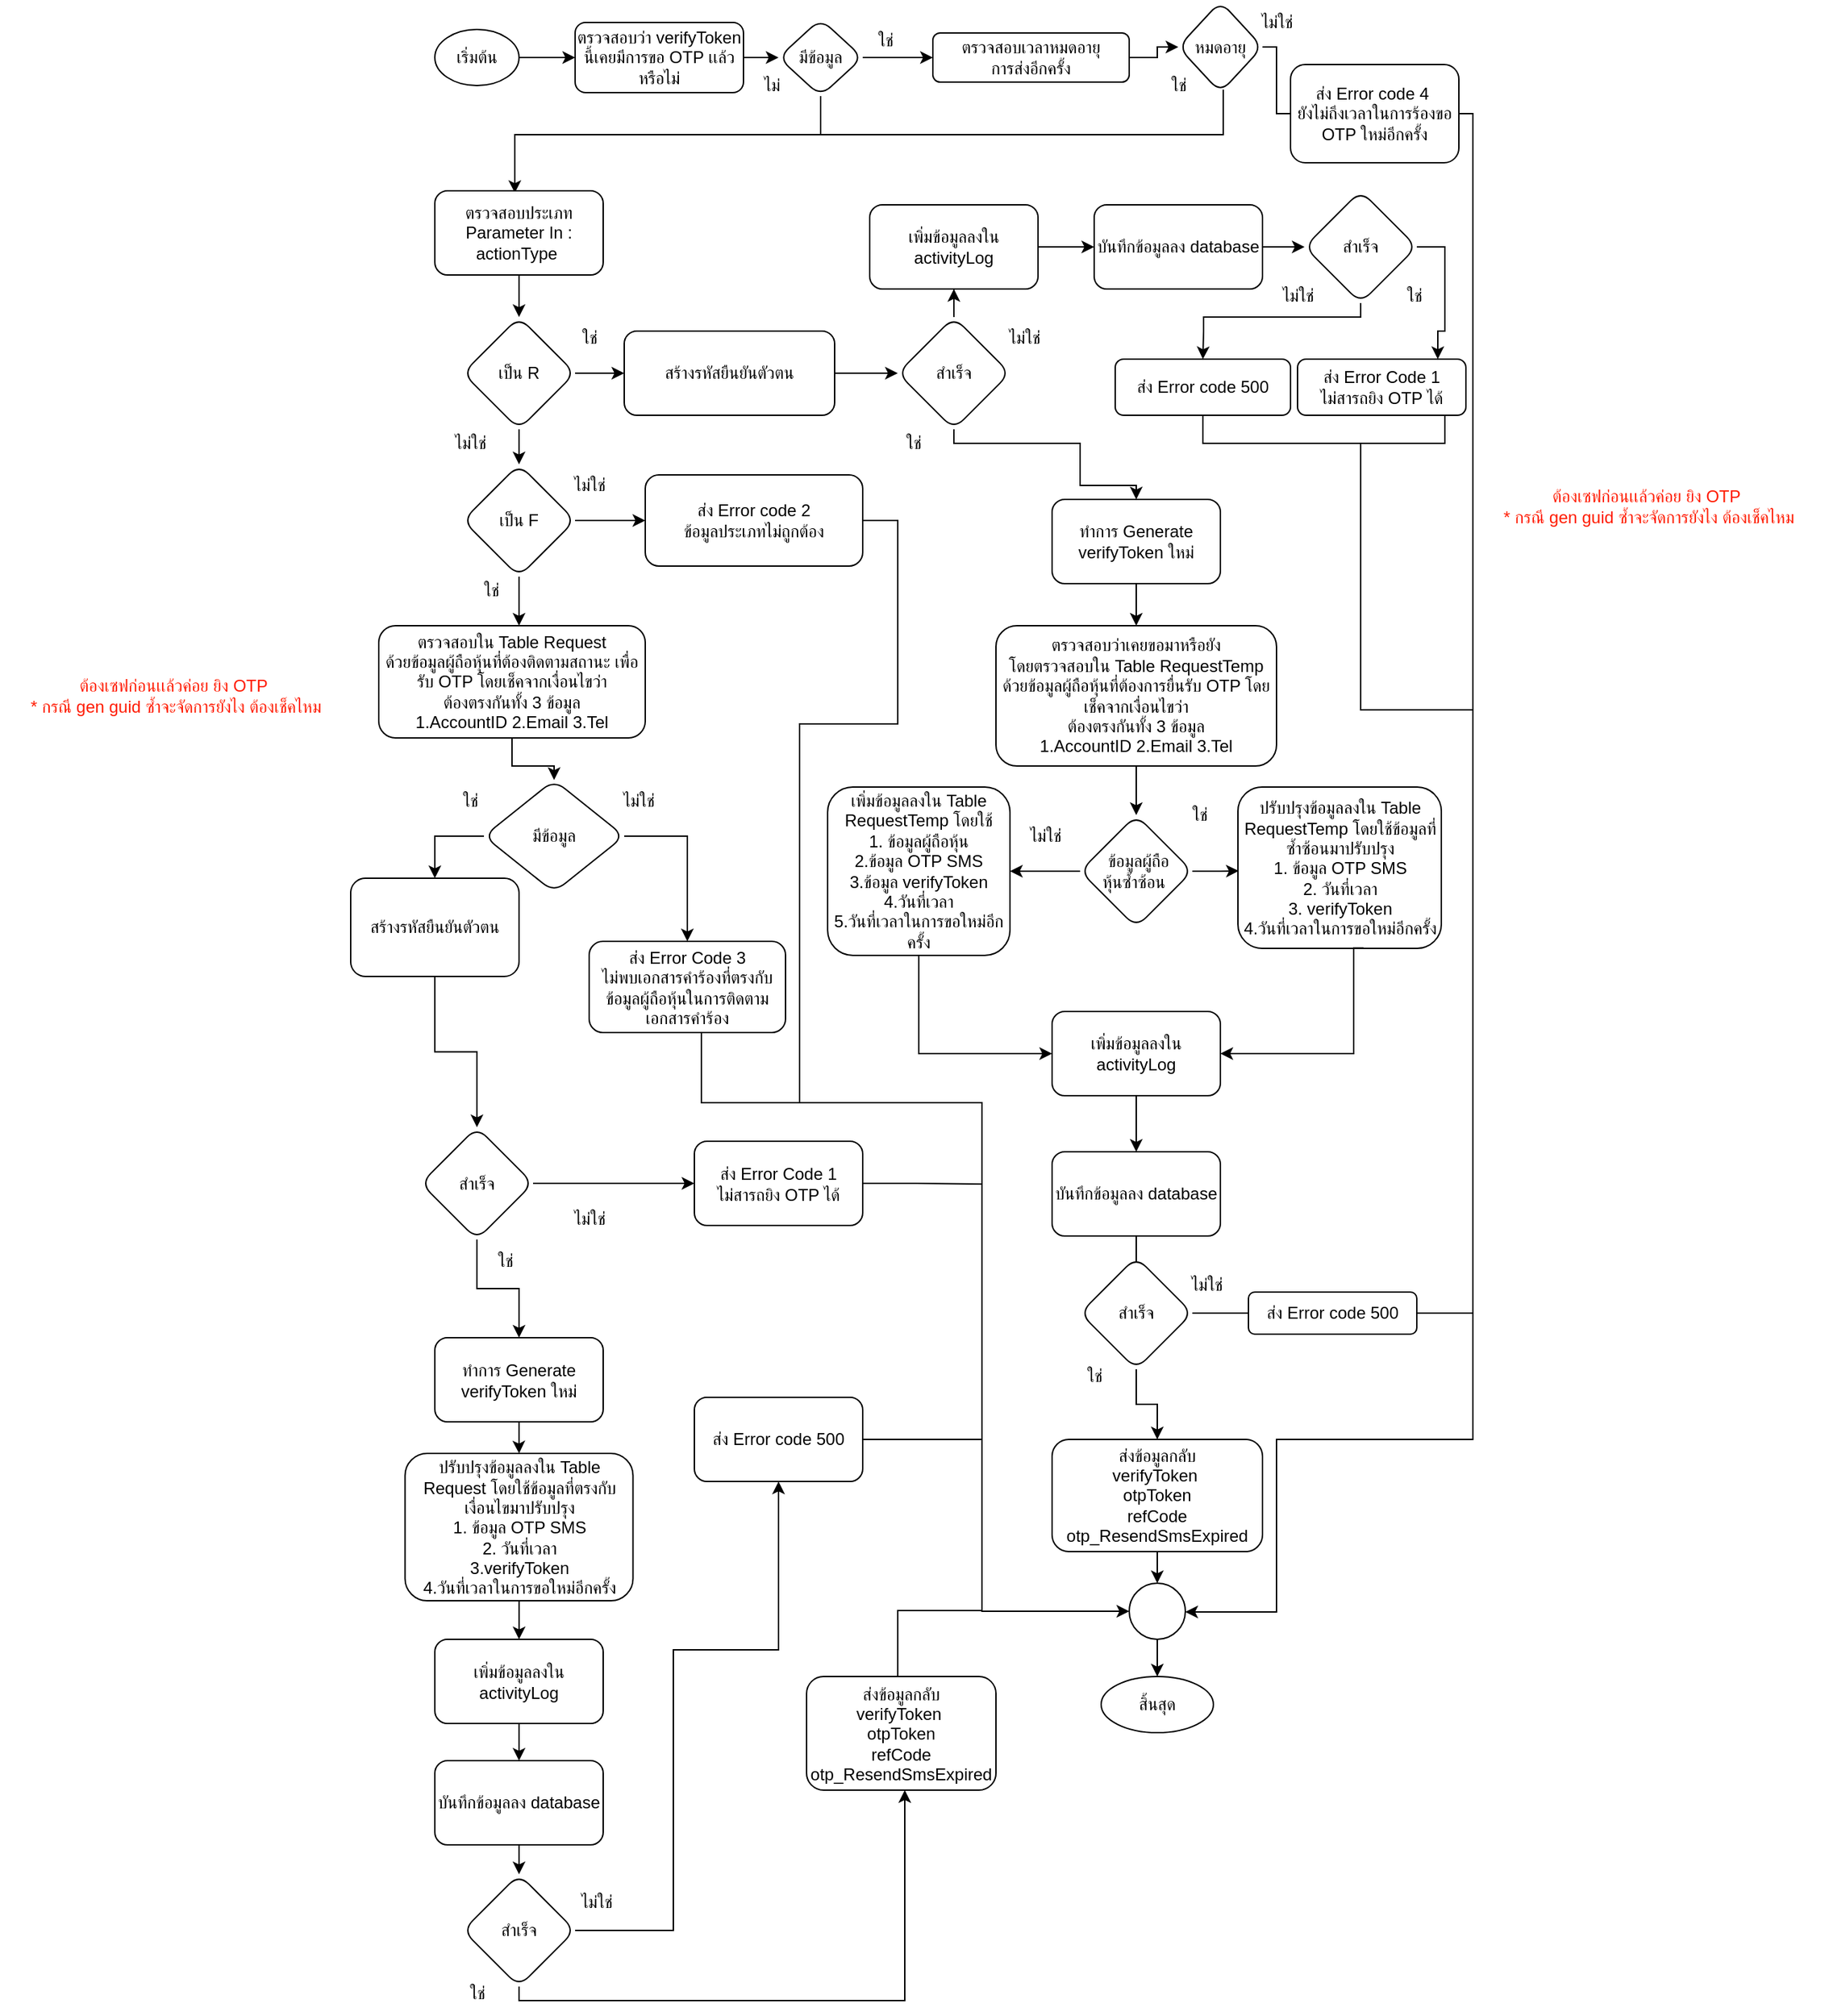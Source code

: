 <mxfile version="20.2.8" type="github" pages="2">
  <diagram id="1ayUllSppx8MFt43dIr6" name="หน้า-1">
    <mxGraphModel dx="2377" dy="1072" grid="1" gridSize="10" guides="1" tooltips="1" connect="1" arrows="1" fold="1" page="1" pageScale="1" pageWidth="827" pageHeight="1169" math="0" shadow="0">
      <root>
        <mxCell id="0" />
        <mxCell id="1" parent="0" />
        <mxCell id="63eWOlaxjPWkrnFtWXmJ-32" value="" style="edgeStyle=orthogonalEdgeStyle;rounded=0;orthogonalLoop=1;jettySize=auto;html=1;" parent="1" source="BmBQkq0p3gG3JY9IZwHS-1" target="63eWOlaxjPWkrnFtWXmJ-21" edge="1">
          <mxGeometry relative="1" as="geometry" />
        </mxCell>
        <mxCell id="BmBQkq0p3gG3JY9IZwHS-1" value="เริ่มต้น" style="ellipse;whiteSpace=wrap;html=1;" parent="1" vertex="1">
          <mxGeometry x="900" y="35" width="60" height="40" as="geometry" />
        </mxCell>
        <mxCell id="BmBQkq0p3gG3JY9IZwHS-155" value="สร้างรหัสยืนยันตัวตน" style="whiteSpace=wrap;html=1;rounded=1;" parent="1" vertex="1">
          <mxGeometry x="840" y="640" width="120" height="70" as="geometry" />
        </mxCell>
        <mxCell id="63eWOlaxjPWkrnFtWXmJ-21" value="ตรวจสอบว่า verifyToken นี้เคยมีการขอ OTP เเล้วหรือไม่" style="rounded=1;whiteSpace=wrap;html=1;" parent="1" vertex="1">
          <mxGeometry x="1000" y="30" width="120" height="50" as="geometry" />
        </mxCell>
        <mxCell id="63eWOlaxjPWkrnFtWXmJ-38" style="edgeStyle=orthogonalEdgeStyle;rounded=0;orthogonalLoop=1;jettySize=auto;html=1;endArrow=none;endFill=0;" parent="1" source="63eWOlaxjPWkrnFtWXmJ-23" edge="1">
          <mxGeometry relative="1" as="geometry">
            <mxPoint x="1175" y="110" as="targetPoint" />
          </mxGeometry>
        </mxCell>
        <mxCell id="63eWOlaxjPWkrnFtWXmJ-23" value="มีข้อมูล" style="rhombus;whiteSpace=wrap;html=1;rounded=1;" parent="1" vertex="1">
          <mxGeometry x="1145" y="27.5" width="60" height="55" as="geometry" />
        </mxCell>
        <mxCell id="63eWOlaxjPWkrnFtWXmJ-20" value="" style="edgeStyle=orthogonalEdgeStyle;rounded=0;orthogonalLoop=1;jettySize=auto;html=1;" parent="1" source="63eWOlaxjPWkrnFtWXmJ-21" target="63eWOlaxjPWkrnFtWXmJ-23" edge="1">
          <mxGeometry relative="1" as="geometry" />
        </mxCell>
        <mxCell id="63eWOlaxjPWkrnFtWXmJ-24" value="ไม่" style="text;html=1;align=center;verticalAlign=middle;resizable=0;points=[];autosize=1;strokeColor=none;fillColor=none;" parent="1" vertex="1">
          <mxGeometry x="1120" y="60" width="40" height="30" as="geometry" />
        </mxCell>
        <mxCell id="63eWOlaxjPWkrnFtWXmJ-25" value="ใช่" style="text;html=1;align=center;verticalAlign=middle;resizable=0;points=[];autosize=1;strokeColor=none;fillColor=none;" parent="1" vertex="1">
          <mxGeometry x="1201" y="27.5" width="40" height="30" as="geometry" />
        </mxCell>
        <mxCell id="63eWOlaxjPWkrnFtWXmJ-27" value="ตรวจสอบเวลาหมดอายุ&lt;br&gt;การส่งอีกครั้ง" style="whiteSpace=wrap;html=1;rounded=1;" parent="1" vertex="1">
          <mxGeometry x="1255" y="37.5" width="140" height="35" as="geometry" />
        </mxCell>
        <mxCell id="63eWOlaxjPWkrnFtWXmJ-22" value="" style="edgeStyle=orthogonalEdgeStyle;rounded=0;orthogonalLoop=1;jettySize=auto;html=1;" parent="1" source="63eWOlaxjPWkrnFtWXmJ-23" target="63eWOlaxjPWkrnFtWXmJ-27" edge="1">
          <mxGeometry relative="1" as="geometry" />
        </mxCell>
        <mxCell id="63eWOlaxjPWkrnFtWXmJ-28" value="" style="edgeStyle=orthogonalEdgeStyle;rounded=0;orthogonalLoop=1;jettySize=auto;html=1;entryX=0.475;entryY=0.026;entryDx=0;entryDy=0;entryPerimeter=0;" parent="1" source="63eWOlaxjPWkrnFtWXmJ-29" target="BmBQkq0p3gG3JY9IZwHS-10" edge="1">
          <mxGeometry relative="1" as="geometry">
            <mxPoint x="1520" y="55.048" as="targetPoint" />
            <Array as="points">
              <mxPoint x="1462" y="110" />
              <mxPoint x="957" y="110" />
            </Array>
          </mxGeometry>
        </mxCell>
        <mxCell id="63eWOlaxjPWkrnFtWXmJ-36" value="" style="edgeStyle=orthogonalEdgeStyle;rounded=0;orthogonalLoop=1;jettySize=auto;html=1;endArrow=none;endFill=0;" parent="1" source="63eWOlaxjPWkrnFtWXmJ-29" target="63eWOlaxjPWkrnFtWXmJ-35" edge="1">
          <mxGeometry relative="1" as="geometry">
            <Array as="points">
              <mxPoint x="1500" y="48" />
              <mxPoint x="1500" y="95" />
            </Array>
          </mxGeometry>
        </mxCell>
        <mxCell id="63eWOlaxjPWkrnFtWXmJ-29" value="หมดอายุ" style="rhombus;whiteSpace=wrap;html=1;rounded=1;" parent="1" vertex="1">
          <mxGeometry x="1430" y="15" width="60" height="65" as="geometry" />
        </mxCell>
        <mxCell id="63eWOlaxjPWkrnFtWXmJ-26" value="" style="edgeStyle=orthogonalEdgeStyle;rounded=0;orthogonalLoop=1;jettySize=auto;html=1;" parent="1" source="63eWOlaxjPWkrnFtWXmJ-27" target="63eWOlaxjPWkrnFtWXmJ-29" edge="1">
          <mxGeometry relative="1" as="geometry" />
        </mxCell>
        <mxCell id="63eWOlaxjPWkrnFtWXmJ-30" value="ใช่" style="text;html=1;align=center;verticalAlign=middle;resizable=0;points=[];autosize=1;strokeColor=none;fillColor=none;" parent="1" vertex="1">
          <mxGeometry x="1410" y="60" width="40" height="30" as="geometry" />
        </mxCell>
        <mxCell id="63eWOlaxjPWkrnFtWXmJ-34" value="ไม่ใช่" style="text;html=1;align=center;verticalAlign=middle;resizable=0;points=[];autosize=1;strokeColor=none;fillColor=none;" parent="1" vertex="1">
          <mxGeometry x="1475" y="15" width="50" height="30" as="geometry" />
        </mxCell>
        <mxCell id="63eWOlaxjPWkrnFtWXmJ-39" style="edgeStyle=orthogonalEdgeStyle;rounded=0;orthogonalLoop=1;jettySize=auto;html=1;endArrow=none;endFill=0;" parent="1" source="63eWOlaxjPWkrnFtWXmJ-35" edge="1">
          <mxGeometry relative="1" as="geometry">
            <mxPoint x="1640" y="520" as="targetPoint" />
            <Array as="points">
              <mxPoint x="1640" y="95" />
            </Array>
          </mxGeometry>
        </mxCell>
        <mxCell id="63eWOlaxjPWkrnFtWXmJ-35" value="ส่ง Error code 4&amp;nbsp;&lt;br&gt;ยังไม่ถึงเวลาในการร้องขอ OTP ใหม่อีกครั้ง" style="whiteSpace=wrap;html=1;rounded=1;" parent="1" vertex="1">
          <mxGeometry x="1510" y="60" width="120" height="70" as="geometry" />
        </mxCell>
        <mxCell id="BmBQkq0p3gG3JY9IZwHS-10" value="ตรวจสอบประเภท&lt;br&gt;Parameter In : actionType&amp;nbsp;" style="whiteSpace=wrap;html=1;rounded=1;" parent="1" vertex="1">
          <mxGeometry x="900" y="150" width="120" height="60" as="geometry" />
        </mxCell>
        <mxCell id="BmBQkq0p3gG3JY9IZwHS-14" value="เป็น R" style="rhombus;whiteSpace=wrap;html=1;rounded=1;" parent="1" vertex="1">
          <mxGeometry x="920" y="240" width="80" height="80" as="geometry" />
        </mxCell>
        <mxCell id="BmBQkq0p3gG3JY9IZwHS-15" value="" style="edgeStyle=orthogonalEdgeStyle;rounded=0;orthogonalLoop=1;jettySize=auto;html=1;" parent="1" source="BmBQkq0p3gG3JY9IZwHS-10" target="BmBQkq0p3gG3JY9IZwHS-14" edge="1">
          <mxGeometry relative="1" as="geometry" />
        </mxCell>
        <mxCell id="BmBQkq0p3gG3JY9IZwHS-17" value="ใช่" style="text;html=1;align=center;verticalAlign=middle;resizable=0;points=[];autosize=1;strokeColor=none;fillColor=none;" parent="1" vertex="1">
          <mxGeometry x="990" y="240" width="40" height="30" as="geometry" />
        </mxCell>
        <mxCell id="BmBQkq0p3gG3JY9IZwHS-18" value="ไม่ใช่" style="text;html=1;align=center;verticalAlign=middle;resizable=0;points=[];autosize=1;strokeColor=none;fillColor=none;" parent="1" vertex="1">
          <mxGeometry x="900" y="315" width="50" height="30" as="geometry" />
        </mxCell>
        <mxCell id="BmBQkq0p3gG3JY9IZwHS-21" style="edgeStyle=orthogonalEdgeStyle;rounded=0;orthogonalLoop=1;jettySize=auto;html=1;" parent="1" source="BmBQkq0p3gG3JY9IZwHS-19" edge="1">
          <mxGeometry relative="1" as="geometry">
            <mxPoint x="960" y="460" as="targetPoint" />
          </mxGeometry>
        </mxCell>
        <mxCell id="BmBQkq0p3gG3JY9IZwHS-19" value="เป็น F" style="rhombus;whiteSpace=wrap;html=1;rounded=1;" parent="1" vertex="1">
          <mxGeometry x="920" y="345" width="80" height="80" as="geometry" />
        </mxCell>
        <mxCell id="BmBQkq0p3gG3JY9IZwHS-20" value="" style="edgeStyle=orthogonalEdgeStyle;rounded=0;orthogonalLoop=1;jettySize=auto;html=1;" parent="1" source="BmBQkq0p3gG3JY9IZwHS-14" target="BmBQkq0p3gG3JY9IZwHS-19" edge="1">
          <mxGeometry relative="1" as="geometry" />
        </mxCell>
        <mxCell id="BmBQkq0p3gG3JY9IZwHS-22" value="ใช่" style="text;html=1;align=center;verticalAlign=middle;resizable=0;points=[];autosize=1;strokeColor=none;fillColor=none;" parent="1" vertex="1">
          <mxGeometry x="920" y="420" width="40" height="30" as="geometry" />
        </mxCell>
        <mxCell id="BmBQkq0p3gG3JY9IZwHS-23" value="ไม่ใช่" style="text;html=1;align=center;verticalAlign=middle;resizable=0;points=[];autosize=1;strokeColor=none;fillColor=none;" parent="1" vertex="1">
          <mxGeometry x="985" y="345" width="50" height="30" as="geometry" />
        </mxCell>
        <mxCell id="BmBQkq0p3gG3JY9IZwHS-24" value="สร้างรหัสยืนยันตัวตน" style="whiteSpace=wrap;html=1;rounded=1;" parent="1" vertex="1">
          <mxGeometry x="1035" y="250" width="150" height="60" as="geometry" />
        </mxCell>
        <mxCell id="63eWOlaxjPWkrnFtWXmJ-19" value="" style="edgeStyle=orthogonalEdgeStyle;rounded=0;orthogonalLoop=1;jettySize=auto;html=1;" parent="1" source="BmBQkq0p3gG3JY9IZwHS-14" target="BmBQkq0p3gG3JY9IZwHS-24" edge="1">
          <mxGeometry relative="1" as="geometry" />
        </mxCell>
        <mxCell id="BmBQkq0p3gG3JY9IZwHS-26" value="สำเร็จ" style="rhombus;whiteSpace=wrap;html=1;rounded=1;" parent="1" vertex="1">
          <mxGeometry x="1230" y="240" width="80" height="80" as="geometry" />
        </mxCell>
        <mxCell id="BmBQkq0p3gG3JY9IZwHS-27" value="" style="edgeStyle=orthogonalEdgeStyle;rounded=0;orthogonalLoop=1;jettySize=auto;html=1;" parent="1" source="BmBQkq0p3gG3JY9IZwHS-24" target="BmBQkq0p3gG3JY9IZwHS-26" edge="1">
          <mxGeometry relative="1" as="geometry" />
        </mxCell>
        <mxCell id="BmBQkq0p3gG3JY9IZwHS-30" value="เพิ่มข้อมูลลงใน activityLog" style="whiteSpace=wrap;html=1;rounded=1;" parent="1" vertex="1">
          <mxGeometry x="1210" y="160" width="120" height="60" as="geometry" />
        </mxCell>
        <mxCell id="BmBQkq0p3gG3JY9IZwHS-31" value="" style="edgeStyle=orthogonalEdgeStyle;rounded=0;orthogonalLoop=1;jettySize=auto;html=1;" parent="1" source="BmBQkq0p3gG3JY9IZwHS-26" target="BmBQkq0p3gG3JY9IZwHS-30" edge="1">
          <mxGeometry relative="1" as="geometry" />
        </mxCell>
        <mxCell id="BmBQkq0p3gG3JY9IZwHS-35" value="ไม่ใช่" style="text;html=1;align=center;verticalAlign=middle;resizable=0;points=[];autosize=1;strokeColor=none;fillColor=none;" parent="1" vertex="1">
          <mxGeometry x="1295" y="240" width="50" height="30" as="geometry" />
        </mxCell>
        <mxCell id="BmBQkq0p3gG3JY9IZwHS-39" value="ใช่" style="text;html=1;align=center;verticalAlign=middle;resizable=0;points=[];autosize=1;strokeColor=none;fillColor=none;" parent="1" vertex="1">
          <mxGeometry x="1221" y="315" width="40" height="30" as="geometry" />
        </mxCell>
        <mxCell id="BmBQkq0p3gG3JY9IZwHS-59" value="บันทึกข้อมูลลง database" style="whiteSpace=wrap;html=1;rounded=1;" parent="1" vertex="1">
          <mxGeometry x="1370" y="160" width="120" height="60" as="geometry" />
        </mxCell>
        <mxCell id="BmBQkq0p3gG3JY9IZwHS-60" value="" style="edgeStyle=orthogonalEdgeStyle;rounded=0;orthogonalLoop=1;jettySize=auto;html=1;" parent="1" source="BmBQkq0p3gG3JY9IZwHS-30" target="BmBQkq0p3gG3JY9IZwHS-59" edge="1">
          <mxGeometry relative="1" as="geometry" />
        </mxCell>
        <mxCell id="BmBQkq0p3gG3JY9IZwHS-65" value="สำเร็จ" style="rhombus;whiteSpace=wrap;html=1;rounded=1;" parent="1" vertex="1">
          <mxGeometry x="1520" y="150" width="80" height="80" as="geometry" />
        </mxCell>
        <mxCell id="BmBQkq0p3gG3JY9IZwHS-66" value="" style="edgeStyle=orthogonalEdgeStyle;rounded=0;orthogonalLoop=1;jettySize=auto;html=1;" parent="1" source="BmBQkq0p3gG3JY9IZwHS-59" target="BmBQkq0p3gG3JY9IZwHS-65" edge="1">
          <mxGeometry relative="1" as="geometry" />
        </mxCell>
        <mxCell id="BmBQkq0p3gG3JY9IZwHS-90" style="edgeStyle=orthogonalEdgeStyle;rounded=0;orthogonalLoop=1;jettySize=auto;html=1;endArrow=none;endFill=0;" parent="1" source="BmBQkq0p3gG3JY9IZwHS-70" edge="1">
          <mxGeometry relative="1" as="geometry">
            <mxPoint x="1560" y="330" as="targetPoint" />
            <Array as="points">
              <mxPoint x="1448" y="330" />
              <mxPoint x="1520" y="330" />
            </Array>
          </mxGeometry>
        </mxCell>
        <mxCell id="BmBQkq0p3gG3JY9IZwHS-70" value="ส่ง Error code 500" style="whiteSpace=wrap;html=1;rounded=1;" parent="1" vertex="1">
          <mxGeometry x="1385" y="270" width="125" height="40" as="geometry" />
        </mxCell>
        <mxCell id="BmBQkq0p3gG3JY9IZwHS-71" value="" style="edgeStyle=orthogonalEdgeStyle;rounded=0;orthogonalLoop=1;jettySize=auto;html=1;entryX=0.5;entryY=0;entryDx=0;entryDy=0;" parent="1" source="BmBQkq0p3gG3JY9IZwHS-65" target="BmBQkq0p3gG3JY9IZwHS-70" edge="1">
          <mxGeometry relative="1" as="geometry">
            <Array as="points">
              <mxPoint x="1560" y="240" />
              <mxPoint x="1448" y="240" />
              <mxPoint x="1448" y="250" />
              <mxPoint x="1448" y="250" />
            </Array>
          </mxGeometry>
        </mxCell>
        <mxCell id="BmBQkq0p3gG3JY9IZwHS-81" value="ใช่" style="text;html=1;align=center;verticalAlign=middle;resizable=0;points=[];autosize=1;strokeColor=none;fillColor=none;" parent="1" vertex="1">
          <mxGeometry x="1577.5" y="210" width="40" height="30" as="geometry" />
        </mxCell>
        <mxCell id="BmBQkq0p3gG3JY9IZwHS-82" value="ไม่ใช่" style="text;html=1;align=center;verticalAlign=middle;resizable=0;points=[];autosize=1;strokeColor=none;fillColor=none;" parent="1" vertex="1">
          <mxGeometry x="1490" y="210" width="50" height="30" as="geometry" />
        </mxCell>
        <mxCell id="BmBQkq0p3gG3JY9IZwHS-89" style="edgeStyle=orthogonalEdgeStyle;rounded=0;orthogonalLoop=1;jettySize=auto;html=1;endArrow=none;endFill=0;" parent="1" source="BmBQkq0p3gG3JY9IZwHS-84" edge="1">
          <mxGeometry relative="1" as="geometry">
            <mxPoint x="1560" y="390" as="targetPoint" />
            <Array as="points">
              <mxPoint x="1620" y="330" />
              <mxPoint x="1560" y="330" />
              <mxPoint x="1560" y="370" />
            </Array>
          </mxGeometry>
        </mxCell>
        <mxCell id="BmBQkq0p3gG3JY9IZwHS-84" value="ส่ง Error Code 1 &lt;br&gt;ไม่สารถยิง OTP ได้" style="whiteSpace=wrap;html=1;rounded=1;" parent="1" vertex="1">
          <mxGeometry x="1515" y="270" width="120" height="40" as="geometry" />
        </mxCell>
        <mxCell id="BmBQkq0p3gG3JY9IZwHS-91" style="edgeStyle=orthogonalEdgeStyle;rounded=0;orthogonalLoop=1;jettySize=auto;html=1;endArrow=classic;endFill=1;entryX=0.833;entryY=0;entryDx=0;entryDy=0;entryPerimeter=0;exitX=1;exitY=0.5;exitDx=0;exitDy=0;" parent="1" source="BmBQkq0p3gG3JY9IZwHS-65" target="BmBQkq0p3gG3JY9IZwHS-84" edge="1">
          <mxGeometry relative="1" as="geometry">
            <mxPoint x="1620" y="260.0" as="targetPoint" />
          </mxGeometry>
        </mxCell>
        <mxCell id="BmBQkq0p3gG3JY9IZwHS-98" value="ตรวจสอบใน Table Request&lt;br&gt;ด้วยข้อมูลผู้ถือหุ้นที่ต้องติดตามสถานะ เพื่อรับ OTP โดยเช็คจากเงื่อนไขว่า&lt;br&gt;ต้องตรงกันทั้ง 3 ข้อมูล&lt;br&gt;1.AccountID 2.Email 3.Tel" style="whiteSpace=wrap;html=1;rounded=1;" parent="1" vertex="1">
          <mxGeometry x="860" y="460" width="190" height="80" as="geometry" />
        </mxCell>
        <mxCell id="BmBQkq0p3gG3JY9IZwHS-44" value="ทำการ Generate verifyToken ใหม่" style="rounded=1;whiteSpace=wrap;html=1;" parent="1" vertex="1">
          <mxGeometry x="1340" y="370" width="120" height="60" as="geometry" />
        </mxCell>
        <mxCell id="BmBQkq0p3gG3JY9IZwHS-37" value="" style="edgeStyle=orthogonalEdgeStyle;rounded=0;orthogonalLoop=1;jettySize=auto;html=1;entryX=0.5;entryY=0;entryDx=0;entryDy=0;" parent="1" source="BmBQkq0p3gG3JY9IZwHS-26" target="BmBQkq0p3gG3JY9IZwHS-44" edge="1">
          <mxGeometry relative="1" as="geometry">
            <mxPoint x="1405.0" y="350" as="targetPoint" />
            <Array as="points">
              <mxPoint x="1270" y="330" />
              <mxPoint x="1360" y="330" />
              <mxPoint x="1360" y="360" />
              <mxPoint x="1400" y="360" />
            </Array>
          </mxGeometry>
        </mxCell>
        <mxCell id="BmBQkq0p3gG3JY9IZwHS-45" value="ตรวจสอบว่าเคยขอมาหรือยัง &lt;br&gt;โดยตรวจสอบใน Table RequestTemp&lt;br&gt;ด้วยข้อมูลผู้ถือหุ้นที่ต้องการยื่นรับ OTP โดยเช็คจากเงื่อนไขว่า&lt;br&gt;ต้องตรงกันทั้ง 3 ข้อมูล&lt;br&gt;1.AccountID 2.Email 3.Tel" style="whiteSpace=wrap;html=1;rounded=1;" parent="1" vertex="1">
          <mxGeometry x="1300" y="460" width="200" height="100" as="geometry" />
        </mxCell>
        <mxCell id="BmBQkq0p3gG3JY9IZwHS-46" value="" style="edgeStyle=orthogonalEdgeStyle;rounded=0;orthogonalLoop=1;jettySize=auto;html=1;" parent="1" source="BmBQkq0p3gG3JY9IZwHS-44" target="BmBQkq0p3gG3JY9IZwHS-45" edge="1">
          <mxGeometry relative="1" as="geometry" />
        </mxCell>
        <mxCell id="BmBQkq0p3gG3JY9IZwHS-47" value="&amp;nbsp;ข้อมูลผู้ถือ&lt;br&gt;หุ้นซ้ำซ้อน&amp;nbsp;" style="rhombus;whiteSpace=wrap;html=1;rounded=1;" parent="1" vertex="1">
          <mxGeometry x="1360" y="595" width="80" height="80" as="geometry" />
        </mxCell>
        <mxCell id="BmBQkq0p3gG3JY9IZwHS-48" value="" style="edgeStyle=orthogonalEdgeStyle;rounded=0;orthogonalLoop=1;jettySize=auto;html=1;" parent="1" source="BmBQkq0p3gG3JY9IZwHS-45" target="BmBQkq0p3gG3JY9IZwHS-47" edge="1">
          <mxGeometry relative="1" as="geometry" />
        </mxCell>
        <mxCell id="BmBQkq0p3gG3JY9IZwHS-51" value="เพิ่มข้อมูลลงใน Table RequestTemp โดยใช้&lt;br&gt;1. ข้อมูลผู้ถือหุ้น &lt;br&gt;2.ข้อมูล OTP SMS&lt;br&gt;3.ข้อมูล verifyToken&lt;br&gt;4.วันที่เวลา&lt;br&gt;5.วันที่เวลาในการขอใหม่อีกครั้ง" style="whiteSpace=wrap;html=1;rounded=1;" parent="1" vertex="1">
          <mxGeometry x="1180" y="575" width="130" height="120" as="geometry" />
        </mxCell>
        <mxCell id="BmBQkq0p3gG3JY9IZwHS-49" style="edgeStyle=orthogonalEdgeStyle;rounded=0;orthogonalLoop=1;jettySize=auto;html=1;" parent="1" source="BmBQkq0p3gG3JY9IZwHS-47" target="BmBQkq0p3gG3JY9IZwHS-51" edge="1">
          <mxGeometry relative="1" as="geometry">
            <mxPoint x="1315" y="635" as="targetPoint" />
          </mxGeometry>
        </mxCell>
        <mxCell id="BmBQkq0p3gG3JY9IZwHS-52" value="ปรับปรุงข้อมูลลงใน Table RequestTemp โดยใช้ข้อมูลที่ซ้ำซ้อนมาปรับปรุง&lt;br&gt;1. ข้อมูล OTP SMS&lt;br&gt;2. วันที่เวลา&lt;br&gt;3. verifyToken&lt;br&gt;4.วันที่เวลาในการขอใหม่อีกครั้ง" style="whiteSpace=wrap;html=1;rounded=1;" parent="1" vertex="1">
          <mxGeometry x="1472.5" y="575" width="145" height="115" as="geometry" />
        </mxCell>
        <mxCell id="BmBQkq0p3gG3JY9IZwHS-50" style="edgeStyle=orthogonalEdgeStyle;rounded=0;orthogonalLoop=1;jettySize=auto;html=1;entryX=0.004;entryY=0.52;entryDx=0;entryDy=0;entryPerimeter=0;" parent="1" source="BmBQkq0p3gG3JY9IZwHS-47" target="BmBQkq0p3gG3JY9IZwHS-52" edge="1">
          <mxGeometry relative="1" as="geometry">
            <mxPoint x="1495" y="635" as="targetPoint" />
          </mxGeometry>
        </mxCell>
        <mxCell id="BmBQkq0p3gG3JY9IZwHS-54" value="ไม่ใช่" style="text;html=1;align=center;verticalAlign=middle;resizable=0;points=[];autosize=1;strokeColor=none;fillColor=none;" parent="1" vertex="1">
          <mxGeometry x="1310" y="595" width="50" height="30" as="geometry" />
        </mxCell>
        <mxCell id="BmBQkq0p3gG3JY9IZwHS-55" value="ใช่" style="text;html=1;align=center;verticalAlign=middle;resizable=0;points=[];autosize=1;strokeColor=none;fillColor=none;" parent="1" vertex="1">
          <mxGeometry x="1425" y="580" width="40" height="30" as="geometry" />
        </mxCell>
        <mxCell id="BmBQkq0p3gG3JY9IZwHS-56" value="เพิ่มข้อมูลลงใน activityLog" style="whiteSpace=wrap;html=1;rounded=1;" parent="1" vertex="1">
          <mxGeometry x="1340" y="735" width="120" height="60" as="geometry" />
        </mxCell>
        <mxCell id="BmBQkq0p3gG3JY9IZwHS-57" style="edgeStyle=orthogonalEdgeStyle;rounded=0;orthogonalLoop=1;jettySize=auto;html=1;entryX=0;entryY=0.5;entryDx=0;entryDy=0;" parent="1" source="BmBQkq0p3gG3JY9IZwHS-51" target="BmBQkq0p3gG3JY9IZwHS-56" edge="1">
          <mxGeometry relative="1" as="geometry">
            <Array as="points">
              <mxPoint x="1245" y="765" />
            </Array>
          </mxGeometry>
        </mxCell>
        <mxCell id="BmBQkq0p3gG3JY9IZwHS-58" style="edgeStyle=orthogonalEdgeStyle;rounded=0;orthogonalLoop=1;jettySize=auto;html=1;entryX=1;entryY=0.5;entryDx=0;entryDy=0;exitX=0.618;exitY=0.998;exitDx=0;exitDy=0;exitPerimeter=0;" parent="1" source="BmBQkq0p3gG3JY9IZwHS-52" target="BmBQkq0p3gG3JY9IZwHS-56" edge="1">
          <mxGeometry relative="1" as="geometry">
            <Array as="points">
              <mxPoint x="1555" y="690" />
              <mxPoint x="1555" y="765" />
            </Array>
          </mxGeometry>
        </mxCell>
        <mxCell id="BmBQkq0p3gG3JY9IZwHS-79" style="edgeStyle=orthogonalEdgeStyle;rounded=0;orthogonalLoop=1;jettySize=auto;html=1;" parent="1" target="BmBQkq0p3gG3JY9IZwHS-76" edge="1">
          <mxGeometry relative="1" as="geometry">
            <mxPoint x="1560" y="380" as="sourcePoint" />
            <Array as="points">
              <mxPoint x="1560" y="520" />
              <mxPoint x="1640" y="520" />
              <mxPoint x="1640" y="1040" />
              <mxPoint x="1500" y="1040" />
              <mxPoint x="1500" y="1163" />
            </Array>
          </mxGeometry>
        </mxCell>
        <mxCell id="BmBQkq0p3gG3JY9IZwHS-74" value="ส่งข้อมูลกลับ&lt;br&gt;verifyToken&amp;nbsp;&lt;br&gt;otpToken&lt;br&gt;refCode&lt;br&gt;otp_ResendSmsExpired" style="whiteSpace=wrap;html=1;rounded=1;" parent="1" vertex="1">
          <mxGeometry x="1340" y="1040" width="150" height="80" as="geometry" />
        </mxCell>
        <mxCell id="BmBQkq0p3gG3JY9IZwHS-76" value="" style="ellipse;whiteSpace=wrap;html=1;aspect=fixed;" parent="1" vertex="1">
          <mxGeometry x="1395" y="1142.5" width="40" height="40" as="geometry" />
        </mxCell>
        <mxCell id="BmBQkq0p3gG3JY9IZwHS-78" value="" style="edgeStyle=orthogonalEdgeStyle;rounded=0;orthogonalLoop=1;jettySize=auto;html=1;" parent="1" source="BmBQkq0p3gG3JY9IZwHS-74" target="BmBQkq0p3gG3JY9IZwHS-76" edge="1">
          <mxGeometry relative="1" as="geometry" />
        </mxCell>
        <mxCell id="63eWOlaxjPWkrnFtWXmJ-40" value="" style="edgeStyle=orthogonalEdgeStyle;rounded=0;orthogonalLoop=1;jettySize=auto;html=1;endArrow=none;endFill=0;" parent="1" source="BmBQkq0p3gG3JY9IZwHS-94" target="BmBQkq0p3gG3JY9IZwHS-195" edge="1">
          <mxGeometry relative="1" as="geometry" />
        </mxCell>
        <mxCell id="BmBQkq0p3gG3JY9IZwHS-94" value="บันทึกข้อมูลลง database" style="whiteSpace=wrap;html=1;rounded=1;" parent="1" vertex="1">
          <mxGeometry x="1340" y="835" width="120" height="60" as="geometry" />
        </mxCell>
        <mxCell id="BmBQkq0p3gG3JY9IZwHS-95" value="" style="edgeStyle=orthogonalEdgeStyle;rounded=0;orthogonalLoop=1;jettySize=auto;html=1;endArrow=classic;endFill=1;" parent="1" source="BmBQkq0p3gG3JY9IZwHS-56" target="BmBQkq0p3gG3JY9IZwHS-94" edge="1">
          <mxGeometry relative="1" as="geometry" />
        </mxCell>
        <mxCell id="BmBQkq0p3gG3JY9IZwHS-143" style="edgeStyle=orthogonalEdgeStyle;rounded=0;orthogonalLoop=1;jettySize=auto;html=1;entryX=0;entryY=0.5;entryDx=0;entryDy=0;endArrow=classic;endFill=1;exitX=1;exitY=0.5;exitDx=0;exitDy=0;" parent="1" source="BmBQkq0p3gG3JY9IZwHS-140" target="BmBQkq0p3gG3JY9IZwHS-76" edge="1">
          <mxGeometry relative="1" as="geometry">
            <Array as="points">
              <mxPoint x="1230" y="385" />
              <mxPoint x="1230" y="530" />
              <mxPoint x="1160" y="530" />
              <mxPoint x="1160" y="800" />
              <mxPoint x="1290" y="800" />
              <mxPoint x="1290" y="1163" />
            </Array>
          </mxGeometry>
        </mxCell>
        <mxCell id="BmBQkq0p3gG3JY9IZwHS-140" value="ส่ง Error code 2&lt;br&gt;ข้อมูลประเภทไม่ถูกต้อง" style="whiteSpace=wrap;html=1;rounded=1;" parent="1" vertex="1">
          <mxGeometry x="1050" y="352.5" width="155" height="65" as="geometry" />
        </mxCell>
        <mxCell id="BmBQkq0p3gG3JY9IZwHS-141" value="" style="edgeStyle=orthogonalEdgeStyle;rounded=0;orthogonalLoop=1;jettySize=auto;html=1;endArrow=classic;endFill=1;" parent="1" source="BmBQkq0p3gG3JY9IZwHS-19" target="BmBQkq0p3gG3JY9IZwHS-140" edge="1">
          <mxGeometry relative="1" as="geometry" />
        </mxCell>
        <mxCell id="BmBQkq0p3gG3JY9IZwHS-154" style="edgeStyle=orthogonalEdgeStyle;rounded=0;orthogonalLoop=1;jettySize=auto;html=1;endArrow=none;endFill=0;exitX=0.5;exitY=1;exitDx=0;exitDy=0;" parent="1" source="BmBQkq0p3gG3JY9IZwHS-152" edge="1">
          <mxGeometry relative="1" as="geometry">
            <mxPoint x="1170" y="800" as="targetPoint" />
            <Array as="points">
              <mxPoint x="1090" y="800" />
            </Array>
          </mxGeometry>
        </mxCell>
        <mxCell id="BmBQkq0p3gG3JY9IZwHS-144" value="" style="edgeStyle=orthogonalEdgeStyle;rounded=0;orthogonalLoop=1;jettySize=auto;html=1;entryX=0.5;entryY=0;entryDx=0;entryDy=0;exitX=0.5;exitY=1;exitDx=0;exitDy=0;" parent="1" source="BmBQkq0p3gG3JY9IZwHS-98" target="BmBQkq0p3gG3JY9IZwHS-147" edge="1">
          <mxGeometry relative="1" as="geometry">
            <mxPoint x="959.524" y="585.022" as="targetPoint" />
            <mxPoint x="960.0" y="560.0" as="sourcePoint" />
          </mxGeometry>
        </mxCell>
        <mxCell id="BmBQkq0p3gG3JY9IZwHS-147" value="มีข้อมูล" style="rhombus;whiteSpace=wrap;html=1;rounded=1;" parent="1" vertex="1">
          <mxGeometry x="935" y="570" width="100" height="80" as="geometry" />
        </mxCell>
        <mxCell id="BmBQkq0p3gG3JY9IZwHS-148" value="ใช่" style="text;html=1;align=center;verticalAlign=middle;resizable=0;points=[];autosize=1;strokeColor=none;fillColor=none;" parent="1" vertex="1">
          <mxGeometry x="905" y="570" width="40" height="30" as="geometry" />
        </mxCell>
        <mxCell id="BmBQkq0p3gG3JY9IZwHS-149" value="ไม่ใช่" style="text;html=1;align=center;verticalAlign=middle;resizable=0;points=[];autosize=1;strokeColor=none;fillColor=none;" parent="1" vertex="1">
          <mxGeometry x="1020" y="570" width="50" height="30" as="geometry" />
        </mxCell>
        <mxCell id="BmBQkq0p3gG3JY9IZwHS-152" value="ส่ง Error Code 3&lt;br&gt;ไม่พบเอกสารคำร้องที่ตรงกับข้อมูลผู้ถือหุ้นในการติดตามเอกสารคำร้อง" style="whiteSpace=wrap;html=1;rounded=1;" parent="1" vertex="1">
          <mxGeometry x="1010" y="685" width="140" height="65" as="geometry" />
        </mxCell>
        <mxCell id="BmBQkq0p3gG3JY9IZwHS-146" value="" style="edgeStyle=orthogonalEdgeStyle;rounded=0;orthogonalLoop=1;jettySize=auto;html=1;entryX=0.5;entryY=0;entryDx=0;entryDy=0;" parent="1" source="BmBQkq0p3gG3JY9IZwHS-147" target="BmBQkq0p3gG3JY9IZwHS-152" edge="1">
          <mxGeometry relative="1" as="geometry">
            <Array as="points">
              <mxPoint x="1080" y="610" />
            </Array>
          </mxGeometry>
        </mxCell>
        <mxCell id="BmBQkq0p3gG3JY9IZwHS-156" value="" style="edgeStyle=orthogonalEdgeStyle;rounded=0;orthogonalLoop=1;jettySize=auto;html=1;exitX=0;exitY=0.5;exitDx=0;exitDy=0;" parent="1" source="BmBQkq0p3gG3JY9IZwHS-147" target="BmBQkq0p3gG3JY9IZwHS-155" edge="1">
          <mxGeometry relative="1" as="geometry">
            <mxPoint x="960" y="672.5" as="sourcePoint" />
            <Array as="points">
              <mxPoint x="900" y="610" />
            </Array>
          </mxGeometry>
        </mxCell>
        <mxCell id="BmBQkq0p3gG3JY9IZwHS-157" value="สำเร็จ" style="rhombus;whiteSpace=wrap;html=1;rounded=1;" parent="1" vertex="1">
          <mxGeometry x="890" y="817.5" width="80" height="80" as="geometry" />
        </mxCell>
        <mxCell id="BmBQkq0p3gG3JY9IZwHS-158" value="" style="edgeStyle=orthogonalEdgeStyle;rounded=0;orthogonalLoop=1;jettySize=auto;html=1;" parent="1" source="BmBQkq0p3gG3JY9IZwHS-155" target="BmBQkq0p3gG3JY9IZwHS-157" edge="1">
          <mxGeometry relative="1" as="geometry" />
        </mxCell>
        <mxCell id="BmBQkq0p3gG3JY9IZwHS-178" style="edgeStyle=orthogonalEdgeStyle;rounded=0;orthogonalLoop=1;jettySize=auto;html=1;endArrow=none;endFill=0;" parent="1" source="BmBQkq0p3gG3JY9IZwHS-159" edge="1">
          <mxGeometry relative="1" as="geometry">
            <mxPoint x="1290" y="867.5" as="targetPoint" />
            <Array as="points">
              <mxPoint x="1243" y="858" />
              <mxPoint x="1290" y="858" />
            </Array>
          </mxGeometry>
        </mxCell>
        <mxCell id="BmBQkq0p3gG3JY9IZwHS-159" value="ส่ง Error Code 1 &lt;br&gt;ไม่สารถยิง OTP ได้" style="whiteSpace=wrap;html=1;rounded=1;" parent="1" vertex="1">
          <mxGeometry x="1085" y="827.5" width="120" height="60" as="geometry" />
        </mxCell>
        <mxCell id="BmBQkq0p3gG3JY9IZwHS-189" style="edgeStyle=orthogonalEdgeStyle;rounded=0;orthogonalLoop=1;jettySize=auto;html=1;entryX=0;entryY=0.5;entryDx=0;entryDy=0;endArrow=classic;endFill=1;" parent="1" source="BmBQkq0p3gG3JY9IZwHS-157" target="BmBQkq0p3gG3JY9IZwHS-159" edge="1">
          <mxGeometry relative="1" as="geometry" />
        </mxCell>
        <mxCell id="BmBQkq0p3gG3JY9IZwHS-161" value="ไม่ใช่" style="text;html=1;align=center;verticalAlign=middle;resizable=0;points=[];autosize=1;strokeColor=none;fillColor=none;" parent="1" vertex="1">
          <mxGeometry x="985" y="867.5" width="50" height="30" as="geometry" />
        </mxCell>
        <mxCell id="BmBQkq0p3gG3JY9IZwHS-162" value="ใช่" style="text;html=1;align=center;verticalAlign=middle;resizable=0;points=[];autosize=1;strokeColor=none;fillColor=none;" parent="1" vertex="1">
          <mxGeometry x="930" y="897.5" width="40" height="30" as="geometry" />
        </mxCell>
        <mxCell id="BmBQkq0p3gG3JY9IZwHS-163" value="ทำการ Generate verifyToken ใหม่" style="whiteSpace=wrap;html=1;rounded=1;" parent="1" vertex="1">
          <mxGeometry x="900" y="967.5" width="120" height="60" as="geometry" />
        </mxCell>
        <mxCell id="BmBQkq0p3gG3JY9IZwHS-164" value="" style="edgeStyle=orthogonalEdgeStyle;rounded=0;orthogonalLoop=1;jettySize=auto;html=1;" parent="1" source="BmBQkq0p3gG3JY9IZwHS-157" target="BmBQkq0p3gG3JY9IZwHS-163" edge="1">
          <mxGeometry relative="1" as="geometry" />
        </mxCell>
        <mxCell id="BmBQkq0p3gG3JY9IZwHS-165" value="บันทึกข้อมูลลง database" style="whiteSpace=wrap;html=1;rounded=1;" parent="1" vertex="1">
          <mxGeometry x="900" y="1269" width="120" height="60" as="geometry" />
        </mxCell>
        <mxCell id="BmBQkq0p3gG3JY9IZwHS-167" value="ปรับปรุงข้อมูลลงใน Table Request โดยใช้ข้อมูลที่ตรงกับเงื่อนไขมาปรับปรุง&lt;br&gt;1. ข้อมูล OTP SMS&lt;br&gt;2. วันที่เวลา&lt;br&gt;3.verifyToken&lt;br&gt;4.วันที่เวลาในการขอใหม่อีกครั้ง" style="whiteSpace=wrap;html=1;rounded=1;" parent="1" vertex="1">
          <mxGeometry x="878.75" y="1050" width="162.5" height="105" as="geometry" />
        </mxCell>
        <mxCell id="BmBQkq0p3gG3JY9IZwHS-179" value="" style="edgeStyle=orthogonalEdgeStyle;rounded=0;orthogonalLoop=1;jettySize=auto;html=1;endArrow=classic;endFill=1;" parent="1" source="BmBQkq0p3gG3JY9IZwHS-163" target="BmBQkq0p3gG3JY9IZwHS-167" edge="1">
          <mxGeometry relative="1" as="geometry" />
        </mxCell>
        <mxCell id="BmBQkq0p3gG3JY9IZwHS-192" style="edgeStyle=orthogonalEdgeStyle;rounded=0;orthogonalLoop=1;jettySize=auto;html=1;endArrow=none;endFill=0;" parent="1" edge="1">
          <mxGeometry relative="1" as="geometry">
            <mxPoint x="1290" y="1042.0" as="targetPoint" />
            <mxPoint x="1230" y="1211" as="sourcePoint" />
            <Array as="points">
              <mxPoint x="1230" y="1162" />
              <mxPoint x="1290" y="1162" />
            </Array>
          </mxGeometry>
        </mxCell>
        <mxCell id="BmBQkq0p3gG3JY9IZwHS-169" value="ส่งข้อมูลกลับ&lt;br&gt;verifyToken&amp;nbsp;&lt;br&gt;otpToken&lt;br&gt;refCode&lt;br&gt;otp_ResendSmsExpired" style="whiteSpace=wrap;html=1;rounded=1;" parent="1" vertex="1">
          <mxGeometry x="1165" y="1209" width="135" height="81" as="geometry" />
        </mxCell>
        <mxCell id="BmBQkq0p3gG3JY9IZwHS-181" value="" style="edgeStyle=orthogonalEdgeStyle;rounded=0;orthogonalLoop=1;jettySize=auto;html=1;endArrow=classic;endFill=1;" parent="1" source="BmBQkq0p3gG3JY9IZwHS-172" target="BmBQkq0p3gG3JY9IZwHS-169" edge="1">
          <mxGeometry relative="1" as="geometry">
            <Array as="points">
              <mxPoint x="960" y="1440" />
              <mxPoint x="1235" y="1440" />
            </Array>
          </mxGeometry>
        </mxCell>
        <mxCell id="BmBQkq0p3gG3JY9IZwHS-172" value="สำเร็จ" style="rhombus;whiteSpace=wrap;html=1;rounded=1;" parent="1" vertex="1">
          <mxGeometry x="920" y="1350" width="80" height="80" as="geometry" />
        </mxCell>
        <mxCell id="BmBQkq0p3gG3JY9IZwHS-173" value="ใช่" style="text;html=1;align=center;verticalAlign=middle;resizable=0;points=[];autosize=1;strokeColor=none;fillColor=none;" parent="1" vertex="1">
          <mxGeometry x="910" y="1420" width="40" height="30" as="geometry" />
        </mxCell>
        <mxCell id="BmBQkq0p3gG3JY9IZwHS-174" value="ไม่ใช่" style="text;html=1;align=center;verticalAlign=middle;resizable=0;points=[];autosize=1;strokeColor=none;fillColor=none;" parent="1" vertex="1">
          <mxGeometry x="990" y="1355" width="50" height="30" as="geometry" />
        </mxCell>
        <mxCell id="BmBQkq0p3gG3JY9IZwHS-175" value="" style="edgeStyle=orthogonalEdgeStyle;rounded=0;orthogonalLoop=1;jettySize=auto;html=1;" parent="1" source="BmBQkq0p3gG3JY9IZwHS-165" target="BmBQkq0p3gG3JY9IZwHS-172" edge="1">
          <mxGeometry relative="1" as="geometry" />
        </mxCell>
        <mxCell id="BmBQkq0p3gG3JY9IZwHS-190" style="edgeStyle=orthogonalEdgeStyle;rounded=0;orthogonalLoop=1;jettySize=auto;html=1;endArrow=none;endFill=0;" parent="1" source="BmBQkq0p3gG3JY9IZwHS-176" edge="1">
          <mxGeometry relative="1" as="geometry">
            <mxPoint x="1290" y="1040" as="targetPoint" />
          </mxGeometry>
        </mxCell>
        <mxCell id="BmBQkq0p3gG3JY9IZwHS-176" value="ส่ง Error code 500" style="whiteSpace=wrap;html=1;rounded=1;" parent="1" vertex="1">
          <mxGeometry x="1085" y="1010" width="120" height="60" as="geometry" />
        </mxCell>
        <mxCell id="BmBQkq0p3gG3JY9IZwHS-171" style="edgeStyle=orthogonalEdgeStyle;rounded=0;orthogonalLoop=1;jettySize=auto;html=1;entryX=0.5;entryY=1;entryDx=0;entryDy=0;" parent="1" source="BmBQkq0p3gG3JY9IZwHS-172" target="BmBQkq0p3gG3JY9IZwHS-176" edge="1">
          <mxGeometry relative="1" as="geometry">
            <mxPoint x="1400" y="752.5" as="targetPoint" />
            <Array as="points">
              <mxPoint x="1070" y="1390" />
              <mxPoint x="1070" y="1190" />
              <mxPoint x="1145" y="1190" />
            </Array>
          </mxGeometry>
        </mxCell>
        <mxCell id="BmBQkq0p3gG3JY9IZwHS-187" value="" style="edgeStyle=orthogonalEdgeStyle;rounded=0;orthogonalLoop=1;jettySize=auto;html=1;endArrow=classic;endFill=1;" parent="1" source="BmBQkq0p3gG3JY9IZwHS-184" target="BmBQkq0p3gG3JY9IZwHS-165" edge="1">
          <mxGeometry relative="1" as="geometry" />
        </mxCell>
        <mxCell id="BmBQkq0p3gG3JY9IZwHS-184" value="เพิ่มข้อมูลลงใน activityLog" style="whiteSpace=wrap;html=1;rounded=1;" parent="1" vertex="1">
          <mxGeometry x="900" y="1182.5" width="120" height="60" as="geometry" />
        </mxCell>
        <mxCell id="BmBQkq0p3gG3JY9IZwHS-185" value="" style="edgeStyle=orthogonalEdgeStyle;rounded=0;orthogonalLoop=1;jettySize=auto;html=1;endArrow=classic;endFill=1;" parent="1" source="BmBQkq0p3gG3JY9IZwHS-167" target="BmBQkq0p3gG3JY9IZwHS-184" edge="1">
          <mxGeometry relative="1" as="geometry" />
        </mxCell>
        <mxCell id="BmBQkq0p3gG3JY9IZwHS-193" value="สิ้นสุด" style="ellipse;whiteSpace=wrap;html=1;" parent="1" vertex="1">
          <mxGeometry x="1375" y="1209" width="80" height="40" as="geometry" />
        </mxCell>
        <mxCell id="BmBQkq0p3gG3JY9IZwHS-203" value="" style="edgeStyle=orthogonalEdgeStyle;rounded=0;orthogonalLoop=1;jettySize=auto;html=1;endArrow=classic;endFill=1;" parent="1" source="BmBQkq0p3gG3JY9IZwHS-195" target="BmBQkq0p3gG3JY9IZwHS-74" edge="1">
          <mxGeometry relative="1" as="geometry" />
        </mxCell>
        <mxCell id="BmBQkq0p3gG3JY9IZwHS-195" value="สำเร็จ" style="rhombus;whiteSpace=wrap;html=1;rounded=1;" parent="1" vertex="1">
          <mxGeometry x="1360" y="910" width="80" height="80" as="geometry" />
        </mxCell>
        <mxCell id="BmBQkq0p3gG3JY9IZwHS-194" value="" style="edgeStyle=orthogonalEdgeStyle;rounded=0;orthogonalLoop=1;jettySize=auto;html=1;endArrow=classic;endFill=1;" parent="1" source="BmBQkq0p3gG3JY9IZwHS-76" target="BmBQkq0p3gG3JY9IZwHS-193" edge="1">
          <mxGeometry relative="1" as="geometry" />
        </mxCell>
        <mxCell id="BmBQkq0p3gG3JY9IZwHS-202" style="edgeStyle=orthogonalEdgeStyle;rounded=0;orthogonalLoop=1;jettySize=auto;html=1;endArrow=none;endFill=0;" parent="1" source="BmBQkq0p3gG3JY9IZwHS-198" edge="1">
          <mxGeometry relative="1" as="geometry">
            <mxPoint x="1640" y="950" as="targetPoint" />
          </mxGeometry>
        </mxCell>
        <mxCell id="BmBQkq0p3gG3JY9IZwHS-198" value="ส่ง Error code 500" style="whiteSpace=wrap;html=1;rounded=1;" parent="1" vertex="1">
          <mxGeometry x="1480" y="935" width="120" height="30" as="geometry" />
        </mxCell>
        <mxCell id="BmBQkq0p3gG3JY9IZwHS-200" value="ไม่ใช่" style="text;html=1;align=center;verticalAlign=middle;resizable=0;points=[];autosize=1;strokeColor=none;fillColor=none;" parent="1" vertex="1">
          <mxGeometry x="1425" y="915" width="50" height="30" as="geometry" />
        </mxCell>
        <mxCell id="BmBQkq0p3gG3JY9IZwHS-201" value="ใช่" style="text;html=1;align=center;verticalAlign=middle;resizable=0;points=[];autosize=1;strokeColor=none;fillColor=none;" parent="1" vertex="1">
          <mxGeometry x="1350" y="980" width="40" height="30" as="geometry" />
        </mxCell>
        <mxCell id="BmBQkq0p3gG3JY9IZwHS-199" value="" style="edgeStyle=orthogonalEdgeStyle;rounded=0;orthogonalLoop=1;jettySize=auto;html=1;endArrow=none;endFill=0;" parent="1" source="BmBQkq0p3gG3JY9IZwHS-195" target="BmBQkq0p3gG3JY9IZwHS-198" edge="1">
          <mxGeometry relative="1" as="geometry" />
        </mxCell>
        <mxCell id="gKymDJsUFjCfitEOTppj-1" value="&lt;font color=&quot;#ff1c03&quot;&gt;ต้องเซฟก่อนเเล้วค่อย ยิง OTP&amp;nbsp;&lt;br&gt;* กรณี gen guid ซ้ำจะจัดการยังไง ต้องเช็คไหม&lt;br&gt;&lt;/font&gt;" style="text;html=1;align=center;verticalAlign=middle;resizable=0;points=[];autosize=1;strokeColor=none;fillColor=none;" parent="1" vertex="1">
          <mxGeometry x="1640" y="355" width="250" height="40" as="geometry" />
        </mxCell>
        <mxCell id="gKymDJsUFjCfitEOTppj-2" value="&lt;font color=&quot;#ff1c03&quot;&gt;ต้องเซฟก่อนเเล้วค่อย ยิง OTP&amp;nbsp;&lt;br&gt;* กรณี gen guid ซ้ำจะจัดการยังไง ต้องเช็คไหม&lt;br&gt;&lt;/font&gt;" style="text;html=1;align=center;verticalAlign=middle;resizable=0;points=[];autosize=1;strokeColor=none;fillColor=none;" parent="1" vertex="1">
          <mxGeometry x="590" y="490" width="250" height="40" as="geometry" />
        </mxCell>
      </root>
    </mxGraphModel>
  </diagram>
  <diagram id="ZfHMk3pW2MbJY21Y20bd" name="หน้า-2">
    <mxGraphModel dx="2253" dy="643" grid="1" gridSize="10" guides="1" tooltips="1" connect="1" arrows="1" fold="1" page="1" pageScale="1" pageWidth="827" pageHeight="1169" math="0" shadow="0">
      <root>
        <mxCell id="0" />
        <mxCell id="1" parent="0" />
        <mxCell id="9QwdADLlNho0FjVoqztE-525" value="" style="group" vertex="1" connectable="0" parent="1">
          <mxGeometry x="-800" y="40" width="920" height="3406.5" as="geometry" />
        </mxCell>
        <mxCell id="9QwdADLlNho0FjVoqztE-122" value="เริ่มต้น" style="ellipse;whiteSpace=wrap;html=1;" vertex="1" parent="9QwdADLlNho0FjVoqztE-525">
          <mxGeometry x="357" width="60" height="40" as="geometry" />
        </mxCell>
        <mxCell id="9QwdADLlNho0FjVoqztE-123" value="ตรวจสอบว่า verifyToken นี้เคยมีการขอ OTP เเล้วหรือไม่" style="rounded=1;whiteSpace=wrap;html=1;" vertex="1" parent="9QwdADLlNho0FjVoqztE-525">
          <mxGeometry x="310" y="67.5" width="153" height="52.5" as="geometry" />
        </mxCell>
        <mxCell id="9QwdADLlNho0FjVoqztE-121" value="" style="edgeStyle=orthogonalEdgeStyle;rounded=0;orthogonalLoop=1;jettySize=auto;html=1;" edge="1" parent="9QwdADLlNho0FjVoqztE-525" source="9QwdADLlNho0FjVoqztE-122" target="9QwdADLlNho0FjVoqztE-123">
          <mxGeometry relative="1" as="geometry" />
        </mxCell>
        <mxCell id="9QwdADLlNho0FjVoqztE-124" value="มีข้อมูล ?" style="rhombus;whiteSpace=wrap;html=1;rounded=1;" vertex="1" parent="9QwdADLlNho0FjVoqztE-525">
          <mxGeometry x="357" y="150" width="60" height="55" as="geometry" />
        </mxCell>
        <mxCell id="9QwdADLlNho0FjVoqztE-125" value="" style="edgeStyle=orthogonalEdgeStyle;rounded=0;orthogonalLoop=1;jettySize=auto;html=1;" edge="1" parent="9QwdADLlNho0FjVoqztE-525" source="9QwdADLlNho0FjVoqztE-123" target="9QwdADLlNho0FjVoqztE-124">
          <mxGeometry relative="1" as="geometry" />
        </mxCell>
        <mxCell id="9QwdADLlNho0FjVoqztE-126" value="ไม่" style="text;html=1;align=center;verticalAlign=middle;resizable=0;points=[];autosize=1;strokeColor=none;fillColor=none;" vertex="1" parent="9QwdADLlNho0FjVoqztE-525">
          <mxGeometry x="400" y="140" width="40" height="30" as="geometry" />
        </mxCell>
        <mxCell id="9QwdADLlNho0FjVoqztE-127" value="ใช่" style="text;html=1;align=center;verticalAlign=middle;resizable=0;points=[];autosize=1;strokeColor=none;fillColor=none;" vertex="1" parent="9QwdADLlNho0FjVoqztE-525">
          <mxGeometry x="330" y="140" width="40" height="30" as="geometry" />
        </mxCell>
        <mxCell id="9QwdADLlNho0FjVoqztE-128" value="ตรวจสอบเวลาหมดอายุ&lt;br&gt;การส่งอีกครั้ง" style="whiteSpace=wrap;html=1;rounded=1;" vertex="1" parent="9QwdADLlNho0FjVoqztE-525">
          <mxGeometry x="130" y="160" width="140" height="35" as="geometry" />
        </mxCell>
        <mxCell id="9QwdADLlNho0FjVoqztE-129" value="" style="edgeStyle=orthogonalEdgeStyle;rounded=0;orthogonalLoop=1;jettySize=auto;html=1;" edge="1" parent="9QwdADLlNho0FjVoqztE-525" source="9QwdADLlNho0FjVoqztE-124" target="9QwdADLlNho0FjVoqztE-128">
          <mxGeometry relative="1" as="geometry" />
        </mxCell>
        <mxCell id="9QwdADLlNho0FjVoqztE-138" value="หมดอายุ ?" style="rhombus;whiteSpace=wrap;html=1;rounded=1;" vertex="1" parent="9QwdADLlNho0FjVoqztE-525">
          <mxGeometry x="165" y="227.5" width="70" height="62.5" as="geometry" />
        </mxCell>
        <mxCell id="9QwdADLlNho0FjVoqztE-143" value="" style="edgeStyle=orthogonalEdgeStyle;rounded=0;orthogonalLoop=1;jettySize=auto;html=1;" edge="1" parent="9QwdADLlNho0FjVoqztE-525" source="9QwdADLlNho0FjVoqztE-128" target="9QwdADLlNho0FjVoqztE-138">
          <mxGeometry relative="1" as="geometry" />
        </mxCell>
        <mxCell id="9QwdADLlNho0FjVoqztE-144" value="ไม่ใช่" style="text;html=1;align=center;verticalAlign=middle;resizable=0;points=[];autosize=1;strokeColor=none;fillColor=none;" vertex="1" parent="9QwdADLlNho0FjVoqztE-525">
          <mxGeometry x="120" y="227.5" width="50" height="30" as="geometry" />
        </mxCell>
        <mxCell id="9QwdADLlNho0FjVoqztE-145" value="ใช่" style="text;html=1;align=center;verticalAlign=middle;resizable=0;points=[];autosize=1;strokeColor=none;fillColor=none;" vertex="1" parent="9QwdADLlNho0FjVoqztE-525">
          <mxGeometry x="230" y="227.5" width="40" height="30" as="geometry" />
        </mxCell>
        <mxCell id="9QwdADLlNho0FjVoqztE-146" value="ส่ง Error code 4&amp;nbsp;&lt;br&gt;ยังไม่ถึงเวลาในการร้องขอ OTP ใหม่อีกครั้ง" style="whiteSpace=wrap;html=1;rounded=1;" vertex="1" parent="9QwdADLlNho0FjVoqztE-525">
          <mxGeometry y="282.5" width="107" height="65" as="geometry" />
        </mxCell>
        <mxCell id="9QwdADLlNho0FjVoqztE-147" style="edgeStyle=orthogonalEdgeStyle;rounded=0;orthogonalLoop=1;jettySize=auto;html=1;entryX=0.5;entryY=0;entryDx=0;entryDy=0;" edge="1" parent="9QwdADLlNho0FjVoqztE-525" source="9QwdADLlNho0FjVoqztE-138" target="9QwdADLlNho0FjVoqztE-146">
          <mxGeometry relative="1" as="geometry" />
        </mxCell>
        <mxCell id="9QwdADLlNho0FjVoqztE-149" value="ตรวจสอบประเภท&lt;br&gt;Parameter In : actionType&amp;nbsp;" style="whiteSpace=wrap;html=1;rounded=1;" vertex="1" parent="9QwdADLlNho0FjVoqztE-525">
          <mxGeometry x="400" y="232.25" width="130" height="51.25" as="geometry" />
        </mxCell>
        <mxCell id="9QwdADLlNho0FjVoqztE-136" style="edgeStyle=orthogonalEdgeStyle;rounded=0;orthogonalLoop=1;jettySize=auto;html=1;entryX=0.5;entryY=0;entryDx=0;entryDy=0;exitX=1;exitY=0.5;exitDx=0;exitDy=0;" edge="1" parent="9QwdADLlNho0FjVoqztE-525" source="9QwdADLlNho0FjVoqztE-124" target="9QwdADLlNho0FjVoqztE-149">
          <mxGeometry relative="1" as="geometry">
            <mxPoint x="620" y="178" as="targetPoint" />
          </mxGeometry>
        </mxCell>
        <mxCell id="9QwdADLlNho0FjVoqztE-153" style="edgeStyle=orthogonalEdgeStyle;rounded=0;orthogonalLoop=1;jettySize=auto;html=1;entryX=0;entryY=0.5;entryDx=0;entryDy=0;" edge="1" parent="9QwdADLlNho0FjVoqztE-525" source="9QwdADLlNho0FjVoqztE-138" target="9QwdADLlNho0FjVoqztE-149">
          <mxGeometry relative="1" as="geometry" />
        </mxCell>
        <mxCell id="9QwdADLlNho0FjVoqztE-154" value="เป็น R ?" style="rhombus;whiteSpace=wrap;html=1;rounded=1;" vertex="1" parent="9QwdADLlNho0FjVoqztE-525">
          <mxGeometry x="425" y="314.995" width="80" height="80" as="geometry" />
        </mxCell>
        <mxCell id="9QwdADLlNho0FjVoqztE-155" value="" style="edgeStyle=orthogonalEdgeStyle;rounded=0;orthogonalLoop=1;jettySize=auto;html=1;" edge="1" parent="9QwdADLlNho0FjVoqztE-525" source="9QwdADLlNho0FjVoqztE-149" target="9QwdADLlNho0FjVoqztE-154">
          <mxGeometry relative="1" as="geometry" />
        </mxCell>
        <mxCell id="9QwdADLlNho0FjVoqztE-171" value="ไม่ใช่" style="text;html=1;align=center;verticalAlign=middle;resizable=0;points=[];autosize=1;strokeColor=none;fillColor=none;" vertex="1" parent="9QwdADLlNho0FjVoqztE-525">
          <mxGeometry x="379" y="320" width="50" height="30" as="geometry" />
        </mxCell>
        <mxCell id="9QwdADLlNho0FjVoqztE-291" value="ตรวจสอบว่าเคยขอมาหรือยัง &lt;br&gt;โดยตรวจสอบใน Table RequestTemp&lt;br&gt;ด้วยข้อมูลผู้ถือหุ้นที่ต้องการยื่นรับ OTP โดยเช็คจากเงื่อนไขว่า&lt;br&gt;ต้องตรงกันทั้ง 3 ข้อมูล&lt;br&gt;1.AccountID 2.Email 3.Tel" style="whiteSpace=wrap;html=1;rounded=1;" vertex="1" parent="9QwdADLlNho0FjVoqztE-525">
          <mxGeometry x="364.75" y="425" width="200" height="100" as="geometry" />
        </mxCell>
        <mxCell id="9QwdADLlNho0FjVoqztE-314" value="" style="edgeStyle=orthogonalEdgeStyle;rounded=0;orthogonalLoop=1;jettySize=auto;html=1;endArrow=classic;endFill=1;" edge="1" parent="9QwdADLlNho0FjVoqztE-525" source="9QwdADLlNho0FjVoqztE-154" target="9QwdADLlNho0FjVoqztE-291">
          <mxGeometry relative="1" as="geometry" />
        </mxCell>
        <mxCell id="9QwdADLlNho0FjVoqztE-292" value="&amp;nbsp;ข้อมูลผู้ถือ&lt;br&gt;หุ้นซ้ำซ้อน ?" style="rhombus;whiteSpace=wrap;html=1;rounded=1;" vertex="1" parent="9QwdADLlNho0FjVoqztE-525">
          <mxGeometry x="424.75" y="560" width="80" height="80" as="geometry" />
        </mxCell>
        <mxCell id="9QwdADLlNho0FjVoqztE-293" value="" style="edgeStyle=orthogonalEdgeStyle;rounded=0;orthogonalLoop=1;jettySize=auto;html=1;" edge="1" parent="9QwdADLlNho0FjVoqztE-525" source="9QwdADLlNho0FjVoqztE-291" target="9QwdADLlNho0FjVoqztE-292">
          <mxGeometry relative="1" as="geometry" />
        </mxCell>
        <mxCell id="9QwdADLlNho0FjVoqztE-294" value="เพิ่มข้อมูลผู้ถือหุ้นลงใน &lt;br&gt;Table RequestTemp&amp;nbsp;" style="whiteSpace=wrap;html=1;rounded=1;" vertex="1" parent="9QwdADLlNho0FjVoqztE-525">
          <mxGeometry x="229.5" y="576.25" width="155.25" height="47.5" as="geometry" />
        </mxCell>
        <mxCell id="9QwdADLlNho0FjVoqztE-295" style="edgeStyle=orthogonalEdgeStyle;rounded=0;orthogonalLoop=1;jettySize=auto;html=1;" edge="1" parent="9QwdADLlNho0FjVoqztE-525" source="9QwdADLlNho0FjVoqztE-292" target="9QwdADLlNho0FjVoqztE-294">
          <mxGeometry relative="1" as="geometry">
            <mxPoint x="379.75" y="600" as="targetPoint" />
          </mxGeometry>
        </mxCell>
        <mxCell id="9QwdADLlNho0FjVoqztE-297" style="edgeStyle=orthogonalEdgeStyle;rounded=0;orthogonalLoop=1;jettySize=auto;html=1;entryX=0.004;entryY=0.52;entryDx=0;entryDy=0;entryPerimeter=0;" edge="1" parent="9QwdADLlNho0FjVoqztE-525" source="9QwdADLlNho0FjVoqztE-292" target="9QwdADLlNho0FjVoqztE-296">
          <mxGeometry relative="1" as="geometry">
            <mxPoint x="559.75" y="600" as="targetPoint" />
          </mxGeometry>
        </mxCell>
        <mxCell id="9QwdADLlNho0FjVoqztE-298" value="ไม่ใช่" style="text;html=1;align=center;verticalAlign=middle;resizable=0;points=[];autosize=1;strokeColor=none;fillColor=none;" vertex="1" parent="9QwdADLlNho0FjVoqztE-525">
          <mxGeometry x="384.75" y="560" width="50" height="30" as="geometry" />
        </mxCell>
        <mxCell id="9QwdADLlNho0FjVoqztE-299" value="ใช่" style="text;html=1;align=center;verticalAlign=middle;resizable=0;points=[];autosize=1;strokeColor=none;fillColor=none;" vertex="1" parent="9QwdADLlNho0FjVoqztE-525">
          <mxGeometry x="484.75" y="560" width="40" height="30" as="geometry" />
        </mxCell>
        <mxCell id="9QwdADLlNho0FjVoqztE-301" style="edgeStyle=orthogonalEdgeStyle;rounded=0;orthogonalLoop=1;jettySize=auto;html=1;entryX=0;entryY=0.5;entryDx=0;entryDy=0;" edge="1" parent="9QwdADLlNho0FjVoqztE-525" source="9QwdADLlNho0FjVoqztE-294">
          <mxGeometry relative="1" as="geometry">
            <Array as="points">
              <mxPoint x="309.75" y="730" />
            </Array>
            <mxPoint x="404.75" y="730.0" as="targetPoint" />
          </mxGeometry>
        </mxCell>
        <mxCell id="9QwdADLlNho0FjVoqztE-302" style="edgeStyle=orthogonalEdgeStyle;rounded=0;orthogonalLoop=1;jettySize=auto;html=1;entryX=1;entryY=0.5;entryDx=0;entryDy=0;exitX=0.5;exitY=1;exitDx=0;exitDy=0;" edge="1" parent="9QwdADLlNho0FjVoqztE-525" source="9QwdADLlNho0FjVoqztE-296">
          <mxGeometry relative="1" as="geometry">
            <Array as="points">
              <mxPoint x="620" y="626" />
              <mxPoint x="620" y="730" />
            </Array>
            <mxPoint x="644.75" y="655" as="sourcePoint" />
            <mxPoint x="524.75" y="730.0" as="targetPoint" />
          </mxGeometry>
        </mxCell>
        <mxCell id="9QwdADLlNho0FjVoqztE-296" value="ปรับปรุงข้อมูลลงใน Table RequestTemp โดยใช้ข้อมูลที่ซ้ำซ้อนมาปรับปรุง&lt;br&gt;" style="whiteSpace=wrap;html=1;rounded=1;" vertex="1" parent="9QwdADLlNho0FjVoqztE-525">
          <mxGeometry x="547.75" y="571.75" width="142.25" height="54.5" as="geometry" />
        </mxCell>
        <mxCell id="9QwdADLlNho0FjVoqztE-320" value="ทำการ Generate verifyToken ใหม่" style="rounded=1;whiteSpace=wrap;html=1;" vertex="1" parent="9QwdADLlNho0FjVoqztE-525">
          <mxGeometry x="404" y="698.49" width="120" height="60" as="geometry" />
        </mxCell>
        <mxCell id="9QwdADLlNho0FjVoqztE-322" value="ตรวจสอบความซ้ำซ้อนของ verifyToken ด้วยข้อมูล verifyToken ใน Table RequestTemp" style="whiteSpace=wrap;html=1;rounded=1;" vertex="1" parent="9QwdADLlNho0FjVoqztE-525">
          <mxGeometry x="384" y="803.49" width="160" height="65" as="geometry" />
        </mxCell>
        <mxCell id="9QwdADLlNho0FjVoqztE-319" value="" style="edgeStyle=orthogonalEdgeStyle;rounded=0;orthogonalLoop=1;jettySize=auto;html=1;" edge="1" parent="9QwdADLlNho0FjVoqztE-525" source="9QwdADLlNho0FjVoqztE-320" target="9QwdADLlNho0FjVoqztE-322">
          <mxGeometry relative="1" as="geometry" />
        </mxCell>
        <mxCell id="9QwdADLlNho0FjVoqztE-323" style="edgeStyle=orthogonalEdgeStyle;rounded=0;orthogonalLoop=1;jettySize=auto;html=1;endArrow=none;endFill=0;" edge="1" parent="9QwdADLlNho0FjVoqztE-525" source="9QwdADLlNho0FjVoqztE-324">
          <mxGeometry relative="1" as="geometry">
            <Array as="points">
              <mxPoint x="370" y="948.49" />
            </Array>
            <mxPoint x="370" y="730" as="targetPoint" />
          </mxGeometry>
        </mxCell>
        <mxCell id="9QwdADLlNho0FjVoqztE-324" value="ซ้ำซ้อน ?" style="rhombus;whiteSpace=wrap;html=1;rounded=1;" vertex="1" parent="9QwdADLlNho0FjVoqztE-525">
          <mxGeometry x="424" y="908.49" width="80" height="80" as="geometry" />
        </mxCell>
        <mxCell id="9QwdADLlNho0FjVoqztE-321" value="" style="edgeStyle=orthogonalEdgeStyle;rounded=0;orthogonalLoop=1;jettySize=auto;html=1;" edge="1" parent="9QwdADLlNho0FjVoqztE-525" source="9QwdADLlNho0FjVoqztE-322" target="9QwdADLlNho0FjVoqztE-324">
          <mxGeometry relative="1" as="geometry" />
        </mxCell>
        <mxCell id="9QwdADLlNho0FjVoqztE-325" value="ใช่" style="text;html=1;align=center;verticalAlign=middle;resizable=0;points=[];autosize=1;strokeColor=none;fillColor=none;" vertex="1" parent="9QwdADLlNho0FjVoqztE-525">
          <mxGeometry x="384" y="918.49" width="40" height="30" as="geometry" />
        </mxCell>
        <mxCell id="9QwdADLlNho0FjVoqztE-326" value="ไม่ใช่" style="text;html=1;align=center;verticalAlign=middle;resizable=0;points=[];autosize=1;strokeColor=none;fillColor=none;" vertex="1" parent="9QwdADLlNho0FjVoqztE-525">
          <mxGeometry x="474" y="980.99" width="50" height="30" as="geometry" />
        </mxCell>
        <mxCell id="9QwdADLlNho0FjVoqztE-372" value="" style="edgeStyle=orthogonalEdgeStyle;rounded=0;orthogonalLoop=1;jettySize=auto;html=1;endArrow=classic;endFill=1;" edge="1" parent="9QwdADLlNho0FjVoqztE-525" source="9QwdADLlNho0FjVoqztE-342">
          <mxGeometry relative="1" as="geometry">
            <mxPoint x="464.298" y="1107.74" as="targetPoint" />
          </mxGeometry>
        </mxCell>
        <mxCell id="9QwdADLlNho0FjVoqztE-342" value="เพิ่มข้อมูล verifyToken ในข้อมูลผู้ถือหุ้นที่&amp;nbsp;Table RequestTemp&amp;nbsp;" style="whiteSpace=wrap;html=1;rounded=1;" vertex="1" parent="9QwdADLlNho0FjVoqztE-525">
          <mxGeometry x="371.75" y="1025.24" width="185" height="52.5" as="geometry" />
        </mxCell>
        <mxCell id="9QwdADLlNho0FjVoqztE-343" value="" style="edgeStyle=orthogonalEdgeStyle;rounded=0;orthogonalLoop=1;jettySize=auto;html=1;endArrow=classic;endFill=1;" edge="1" parent="9QwdADLlNho0FjVoqztE-525" source="9QwdADLlNho0FjVoqztE-324" target="9QwdADLlNho0FjVoqztE-342">
          <mxGeometry relative="1" as="geometry" />
        </mxCell>
        <mxCell id="9QwdADLlNho0FjVoqztE-374" value="บันทึกข้อมูลลง database" style="whiteSpace=wrap;html=1;rounded=1;" vertex="1" parent="9QwdADLlNho0FjVoqztE-525">
          <mxGeometry x="404" y="1106.49" width="120" height="60" as="geometry" />
        </mxCell>
        <mxCell id="9QwdADLlNho0FjVoqztE-375" value="" style="edgeStyle=orthogonalEdgeStyle;rounded=0;orthogonalLoop=1;jettySize=auto;html=1;endArrow=classic;endFill=1;" edge="1" parent="9QwdADLlNho0FjVoqztE-525" source="9QwdADLlNho0FjVoqztE-376">
          <mxGeometry relative="1" as="geometry">
            <mxPoint x="464.0" y="1321.49" as="targetPoint" />
          </mxGeometry>
        </mxCell>
        <mxCell id="9QwdADLlNho0FjVoqztE-376" value="สำเร็จ ?" style="rhombus;whiteSpace=wrap;html=1;rounded=1;" vertex="1" parent="9QwdADLlNho0FjVoqztE-525">
          <mxGeometry x="424" y="1206.49" width="80" height="80" as="geometry" />
        </mxCell>
        <mxCell id="9QwdADLlNho0FjVoqztE-373" value="" style="edgeStyle=orthogonalEdgeStyle;rounded=0;orthogonalLoop=1;jettySize=auto;html=1;endArrow=classic;endFill=1;entryX=0.5;entryY=0;entryDx=0;entryDy=0;" edge="1" parent="9QwdADLlNho0FjVoqztE-525" source="9QwdADLlNho0FjVoqztE-374" target="9QwdADLlNho0FjVoqztE-376">
          <mxGeometry relative="1" as="geometry" />
        </mxCell>
        <mxCell id="9QwdADLlNho0FjVoqztE-377" value="ส่ง Error code 500" style="whiteSpace=wrap;html=1;rounded=1;" vertex="1" parent="9QwdADLlNho0FjVoqztE-525">
          <mxGeometry x="544" y="1231.49" width="120" height="30" as="geometry" />
        </mxCell>
        <mxCell id="9QwdADLlNho0FjVoqztE-378" value="ไม่ใช่" style="text;html=1;align=center;verticalAlign=middle;resizable=0;points=[];autosize=1;strokeColor=none;fillColor=none;" vertex="1" parent="9QwdADLlNho0FjVoqztE-525">
          <mxGeometry x="497" y="1216.49" width="50" height="30" as="geometry" />
        </mxCell>
        <mxCell id="9QwdADLlNho0FjVoqztE-379" value="ใช่" style="text;html=1;align=center;verticalAlign=middle;resizable=0;points=[];autosize=1;strokeColor=none;fillColor=none;" vertex="1" parent="9QwdADLlNho0FjVoqztE-525">
          <mxGeometry x="421" y="1276.49" width="40" height="30" as="geometry" />
        </mxCell>
        <mxCell id="9QwdADLlNho0FjVoqztE-380" value="" style="edgeStyle=orthogonalEdgeStyle;rounded=0;orthogonalLoop=1;jettySize=auto;html=1;endArrow=none;endFill=0;" edge="1" parent="9QwdADLlNho0FjVoqztE-525" source="9QwdADLlNho0FjVoqztE-376" target="9QwdADLlNho0FjVoqztE-377">
          <mxGeometry relative="1" as="geometry" />
        </mxCell>
        <mxCell id="9QwdADLlNho0FjVoqztE-348" value="สร้างรหัสยืนยันตัวตน (OTP)" style="whiteSpace=wrap;html=1;rounded=1;" vertex="1" parent="9QwdADLlNho0FjVoqztE-525">
          <mxGeometry x="391.25" y="1321.5" width="150" height="60" as="geometry" />
        </mxCell>
        <mxCell id="9QwdADLlNho0FjVoqztE-414" value="" style="edgeStyle=orthogonalEdgeStyle;rounded=0;orthogonalLoop=1;jettySize=auto;html=1;endArrow=classic;endFill=1;entryX=0.5;entryY=0;entryDx=0;entryDy=0;exitX=0.045;exitY=0.479;exitDx=0;exitDy=0;exitPerimeter=0;" edge="1" parent="9QwdADLlNho0FjVoqztE-525" source="9QwdADLlNho0FjVoqztE-349">
          <mxGeometry relative="1" as="geometry">
            <mxPoint x="426.25" y="1440.5" as="sourcePoint" />
            <mxPoint x="316.25" y="1459" as="targetPoint" />
            <Array as="points">
              <mxPoint x="426" y="1440" />
              <mxPoint x="316" y="1439" />
            </Array>
          </mxGeometry>
        </mxCell>
        <mxCell id="9QwdADLlNho0FjVoqztE-349" value="สำเร็จ ?" style="rhombus;whiteSpace=wrap;html=1;rounded=1;" vertex="1" parent="9QwdADLlNho0FjVoqztE-525">
          <mxGeometry x="426.25" y="1401.5" width="80" height="80" as="geometry" />
        </mxCell>
        <mxCell id="9QwdADLlNho0FjVoqztE-350" value="" style="edgeStyle=orthogonalEdgeStyle;rounded=0;orthogonalLoop=1;jettySize=auto;html=1;" edge="1" parent="9QwdADLlNho0FjVoqztE-525" source="9QwdADLlNho0FjVoqztE-348" target="9QwdADLlNho0FjVoqztE-349">
          <mxGeometry relative="1" as="geometry" />
        </mxCell>
        <mxCell id="9QwdADLlNho0FjVoqztE-351" value="เพิ่มข้อมูลลงใน activityLog" style="whiteSpace=wrap;html=1;rounded=1;" vertex="1" parent="9QwdADLlNho0FjVoqztE-525">
          <mxGeometry x="591.25" y="1411.5" width="120" height="60" as="geometry" />
        </mxCell>
        <mxCell id="9QwdADLlNho0FjVoqztE-352" value="" style="edgeStyle=orthogonalEdgeStyle;rounded=0;orthogonalLoop=1;jettySize=auto;html=1;exitX=0.947;exitY=0.504;exitDx=0;exitDy=0;exitPerimeter=0;" edge="1" parent="9QwdADLlNho0FjVoqztE-525" source="9QwdADLlNho0FjVoqztE-349" target="9QwdADLlNho0FjVoqztE-351">
          <mxGeometry relative="1" as="geometry" />
        </mxCell>
        <mxCell id="9QwdADLlNho0FjVoqztE-353" value="ไม่ใช่" style="text;html=1;align=center;verticalAlign=middle;resizable=0;points=[];autosize=1;strokeColor=none;fillColor=none;" vertex="1" parent="9QwdADLlNho0FjVoqztE-525">
          <mxGeometry x="509.25" y="1406.5" width="50" height="30" as="geometry" />
        </mxCell>
        <mxCell id="9QwdADLlNho0FjVoqztE-354" value="ใช่" style="text;html=1;align=center;verticalAlign=middle;resizable=0;points=[];autosize=1;strokeColor=none;fillColor=none;" vertex="1" parent="9QwdADLlNho0FjVoqztE-525">
          <mxGeometry x="391.25" y="1406.5" width="40" height="30" as="geometry" />
        </mxCell>
        <mxCell id="9QwdADLlNho0FjVoqztE-355" value="บันทึกข้อมูลลง database" style="whiteSpace=wrap;html=1;rounded=1;" vertex="1" parent="9QwdADLlNho0FjVoqztE-525">
          <mxGeometry x="591.25" y="1521.5" width="120" height="60" as="geometry" />
        </mxCell>
        <mxCell id="9QwdADLlNho0FjVoqztE-356" value="" style="edgeStyle=orthogonalEdgeStyle;rounded=0;orthogonalLoop=1;jettySize=auto;html=1;" edge="1" parent="9QwdADLlNho0FjVoqztE-525" source="9QwdADLlNho0FjVoqztE-351" target="9QwdADLlNho0FjVoqztE-355">
          <mxGeometry relative="1" as="geometry">
            <Array as="points">
              <mxPoint x="651.25" y="1551.5" />
              <mxPoint x="651.25" y="1551.5" />
            </Array>
          </mxGeometry>
        </mxCell>
        <mxCell id="9QwdADLlNho0FjVoqztE-357" style="edgeStyle=orthogonalEdgeStyle;rounded=0;orthogonalLoop=1;jettySize=auto;html=1;exitX=0;exitY=0.5;exitDx=0;exitDy=0;" edge="1" parent="9QwdADLlNho0FjVoqztE-525" source="9QwdADLlNho0FjVoqztE-358">
          <mxGeometry relative="1" as="geometry">
            <mxPoint x="622.237" y="1641.513" as="sourcePoint" />
            <mxPoint x="585.25" y="1714.0" as="targetPoint" />
            <Array as="points">
              <mxPoint x="585.25" y="1651.5" />
            </Array>
          </mxGeometry>
        </mxCell>
        <mxCell id="9QwdADLlNho0FjVoqztE-358" value="สำเร็จ ?" style="rhombus;whiteSpace=wrap;html=1;rounded=1;" vertex="1" parent="9QwdADLlNho0FjVoqztE-525">
          <mxGeometry x="611.25" y="1611.5" width="80" height="80" as="geometry" />
        </mxCell>
        <mxCell id="9QwdADLlNho0FjVoqztE-359" value="" style="edgeStyle=orthogonalEdgeStyle;rounded=0;orthogonalLoop=1;jettySize=auto;html=1;" edge="1" parent="9QwdADLlNho0FjVoqztE-525" source="9QwdADLlNho0FjVoqztE-355" target="9QwdADLlNho0FjVoqztE-358">
          <mxGeometry relative="1" as="geometry" />
        </mxCell>
        <mxCell id="9QwdADLlNho0FjVoqztE-419" style="edgeStyle=orthogonalEdgeStyle;rounded=0;orthogonalLoop=1;jettySize=auto;html=1;endArrow=none;endFill=0;" edge="1" parent="9QwdADLlNho0FjVoqztE-525" source="9QwdADLlNho0FjVoqztE-360">
          <mxGeometry relative="1" as="geometry">
            <mxPoint x="580" y="1870" as="targetPoint" />
            <Array as="points">
              <mxPoint x="580" y="1780" />
            </Array>
          </mxGeometry>
        </mxCell>
        <mxCell id="9QwdADLlNho0FjVoqztE-363" value="ส่ง Error Code 1 &lt;br&gt;ไม่สารถยิง OTP ได้" style="whiteSpace=wrap;html=1;rounded=1;" vertex="1" parent="9QwdADLlNho0FjVoqztE-525">
          <mxGeometry x="653.25" y="1714" width="120" height="40" as="geometry" />
        </mxCell>
        <mxCell id="9QwdADLlNho0FjVoqztE-364" style="edgeStyle=orthogonalEdgeStyle;rounded=0;orthogonalLoop=1;jettySize=auto;html=1;endArrow=classic;endFill=1;exitX=1;exitY=0.5;exitDx=0;exitDy=0;" edge="1" parent="9QwdADLlNho0FjVoqztE-525" source="9QwdADLlNho0FjVoqztE-358" target="9QwdADLlNho0FjVoqztE-363">
          <mxGeometry relative="1" as="geometry">
            <mxPoint x="1026.25" y="1471.5" as="targetPoint" />
            <Array as="points">
              <mxPoint x="721.25" y="1651.5" />
            </Array>
          </mxGeometry>
        </mxCell>
        <mxCell id="9QwdADLlNho0FjVoqztE-365" value="ใช่" style="text;html=1;align=center;verticalAlign=middle;resizable=0;points=[];autosize=1;strokeColor=none;fillColor=none;" vertex="1" parent="9QwdADLlNho0FjVoqztE-525">
          <mxGeometry x="671.25" y="1616.5" width="40" height="30" as="geometry" />
        </mxCell>
        <mxCell id="9QwdADLlNho0FjVoqztE-366" value="ไม่ใช่" style="text;html=1;align=center;verticalAlign=middle;resizable=0;points=[];autosize=1;strokeColor=none;fillColor=none;" vertex="1" parent="9QwdADLlNho0FjVoqztE-525">
          <mxGeometry x="571.25" y="1616.5" width="50" height="30" as="geometry" />
        </mxCell>
        <mxCell id="9QwdADLlNho0FjVoqztE-346" value="" style="group" vertex="1" connectable="0" parent="9QwdADLlNho0FjVoqztE-525">
          <mxGeometry x="241.25" y="1680" width="678.75" height="300" as="geometry" />
        </mxCell>
        <mxCell id="9QwdADLlNho0FjVoqztE-303" value="ส่งข้อมูลกลับ&lt;br&gt;verifyToken&amp;nbsp;&lt;br&gt;otpToken&lt;br&gt;refCode&lt;br&gt;otp_ResendSmsExpired" style="whiteSpace=wrap;html=1;rounded=1;" vertex="1" parent="9QwdADLlNho0FjVoqztE-346">
          <mxGeometry y="220" width="150" height="80" as="geometry" />
        </mxCell>
        <mxCell id="9QwdADLlNho0FjVoqztE-305" value="บันทึกข้อมูลลง database" style="whiteSpace=wrap;html=1;rounded=1;" vertex="1" parent="9QwdADLlNho0FjVoqztE-346">
          <mxGeometry x="15" y="20" width="120" height="60" as="geometry" />
        </mxCell>
        <mxCell id="9QwdADLlNho0FjVoqztE-307" value="" style="edgeStyle=orthogonalEdgeStyle;rounded=0;orthogonalLoop=1;jettySize=auto;html=1;endArrow=classic;endFill=1;" edge="1" parent="9QwdADLlNho0FjVoqztE-346" source="9QwdADLlNho0FjVoqztE-308" target="9QwdADLlNho0FjVoqztE-303">
          <mxGeometry relative="1" as="geometry" />
        </mxCell>
        <mxCell id="9QwdADLlNho0FjVoqztE-308" value="สำเร็จ ?" style="rhombus;whiteSpace=wrap;html=1;rounded=1;" vertex="1" parent="9QwdADLlNho0FjVoqztE-346">
          <mxGeometry x="35" y="99" width="80" height="80" as="geometry" />
        </mxCell>
        <mxCell id="9QwdADLlNho0FjVoqztE-304" value="" style="edgeStyle=orthogonalEdgeStyle;rounded=0;orthogonalLoop=1;jettySize=auto;html=1;endArrow=classic;endFill=1;entryX=0.5;entryY=0;entryDx=0;entryDy=0;" edge="1" parent="9QwdADLlNho0FjVoqztE-346" source="9QwdADLlNho0FjVoqztE-305" target="9QwdADLlNho0FjVoqztE-308">
          <mxGeometry relative="1" as="geometry" />
        </mxCell>
        <mxCell id="9QwdADLlNho0FjVoqztE-309" value="ส่ง Error code 500" style="whiteSpace=wrap;html=1;rounded=1;" vertex="1" parent="9QwdADLlNho0FjVoqztE-346">
          <mxGeometry x="145.75" y="124" width="120" height="30" as="geometry" />
        </mxCell>
        <mxCell id="9QwdADLlNho0FjVoqztE-310" value="ไม่ใช่" style="text;html=1;align=center;verticalAlign=middle;resizable=0;points=[];autosize=1;strokeColor=none;fillColor=none;" vertex="1" parent="9QwdADLlNho0FjVoqztE-346">
          <mxGeometry x="115" y="90" width="50" height="30" as="geometry" />
        </mxCell>
        <mxCell id="9QwdADLlNho0FjVoqztE-311" value="ใช่" style="text;html=1;align=center;verticalAlign=middle;resizable=0;points=[];autosize=1;strokeColor=none;fillColor=none;" vertex="1" parent="9QwdADLlNho0FjVoqztE-346">
          <mxGeometry x="27.25" y="170" width="40" height="30" as="geometry" />
        </mxCell>
        <mxCell id="9QwdADLlNho0FjVoqztE-312" value="" style="edgeStyle=orthogonalEdgeStyle;rounded=0;orthogonalLoop=1;jettySize=auto;html=1;endArrow=none;endFill=0;" edge="1" parent="9QwdADLlNho0FjVoqztE-346" source="9QwdADLlNho0FjVoqztE-308" target="9QwdADLlNho0FjVoqztE-309">
          <mxGeometry relative="1" as="geometry" />
        </mxCell>
        <mxCell id="9QwdADLlNho0FjVoqztE-417" value="" style="ellipse;whiteSpace=wrap;html=1;aspect=fixed;" vertex="1" parent="9QwdADLlNho0FjVoqztE-346">
          <mxGeometry x="265.75" y="248.25" width="23.5" height="23.5" as="geometry" />
        </mxCell>
        <mxCell id="9QwdADLlNho0FjVoqztE-416" style="edgeStyle=orthogonalEdgeStyle;rounded=0;orthogonalLoop=1;jettySize=auto;html=1;endArrow=classic;endFill=1;" edge="1" parent="9QwdADLlNho0FjVoqztE-346" source="9QwdADLlNho0FjVoqztE-303" target="9QwdADLlNho0FjVoqztE-417">
          <mxGeometry relative="1" as="geometry">
            <mxPoint x="258.75" y="260" as="targetPoint" />
          </mxGeometry>
        </mxCell>
        <mxCell id="9QwdADLlNho0FjVoqztE-360" value="ส่ง Error code 500" style="whiteSpace=wrap;html=1;rounded=1;" vertex="1" parent="9QwdADLlNho0FjVoqztE-346">
          <mxGeometry x="280" y="33" width="111.5" height="37" as="geometry" />
        </mxCell>
        <mxCell id="9QwdADLlNho0FjVoqztE-509" style="edgeStyle=orthogonalEdgeStyle;rounded=0;orthogonalLoop=1;jettySize=auto;html=1;entryX=1;entryY=0.5;entryDx=0;entryDy=0;endArrow=classic;endFill=1;" edge="1" parent="9QwdADLlNho0FjVoqztE-525" source="9QwdADLlNho0FjVoqztE-377" target="9QwdADLlNho0FjVoqztE-417">
          <mxGeometry relative="1" as="geometry">
            <Array as="points">
              <mxPoint x="780" y="1247" />
              <mxPoint x="780" y="1940" />
            </Array>
          </mxGeometry>
        </mxCell>
        <mxCell id="9QwdADLlNho0FjVoqztE-413" value="ดึงข้อมูลผู้ถือหุ้นที่ทำการเพิ่ม&lt;br&gt;ไปก่อนหน้านี้มามาปรับปรุงข้อมูล&lt;br&gt;1. ข้อมูล OTP SMS&lt;br&gt;2. วันที่เวลา&lt;br&gt;3.วันที่เวลาในการขอใหม่อีกครั้ง&amp;nbsp;" style="whiteSpace=wrap;html=1;rounded=1;" vertex="1" parent="9QwdADLlNho0FjVoqztE-525">
          <mxGeometry x="201.25" y="1460" width="230" height="100" as="geometry" />
        </mxCell>
        <mxCell id="9QwdADLlNho0FjVoqztE-362" style="edgeStyle=orthogonalEdgeStyle;rounded=0;orthogonalLoop=1;jettySize=auto;html=1;endArrow=classic;endFill=1;" edge="1" parent="9QwdADLlNho0FjVoqztE-525" source="9QwdADLlNho0FjVoqztE-363" target="9QwdADLlNho0FjVoqztE-417">
          <mxGeometry relative="1" as="geometry">
            <mxPoint x="530" y="1850" as="targetPoint" />
            <Array as="points">
              <mxPoint x="721" y="1870" />
              <mxPoint x="520" y="1870" />
            </Array>
          </mxGeometry>
        </mxCell>
        <mxCell id="9QwdADLlNho0FjVoqztE-497" value="" style="edgeStyle=orthogonalEdgeStyle;rounded=0;orthogonalLoop=1;jettySize=auto;html=1;endArrow=classic;endFill=1;" edge="1" parent="9QwdADLlNho0FjVoqztE-525" source="9QwdADLlNho0FjVoqztE-495">
          <mxGeometry relative="1" as="geometry">
            <mxPoint x="316" y="1700" as="targetPoint" />
          </mxGeometry>
        </mxCell>
        <mxCell id="9QwdADLlNho0FjVoqztE-495" value="เพิ่มข้อมูลลงใน activityLog" style="whiteSpace=wrap;html=1;rounded=1;" vertex="1" parent="9QwdADLlNho0FjVoqztE-525">
          <mxGeometry x="256.25" y="1605" width="120" height="60" as="geometry" />
        </mxCell>
        <mxCell id="9QwdADLlNho0FjVoqztE-498" style="edgeStyle=orthogonalEdgeStyle;rounded=0;orthogonalLoop=1;jettySize=auto;html=1;endArrow=none;endFill=0;exitX=0.5;exitY=1;exitDx=0;exitDy=0;" edge="1" parent="9QwdADLlNho0FjVoqztE-525" source="9QwdADLlNho0FjVoqztE-309">
          <mxGeometry relative="1" as="geometry">
            <mxPoint x="520" y="1870" as="targetPoint" />
            <Array as="points">
              <mxPoint x="447" y="1870" />
            </Array>
          </mxGeometry>
        </mxCell>
        <mxCell id="9QwdADLlNho0FjVoqztE-423" value="เป็น F ?" style="rhombus;whiteSpace=wrap;html=1;rounded=1;" vertex="1" parent="9QwdADLlNho0FjVoqztE-525">
          <mxGeometry x="140" y="2020" width="80" height="80" as="geometry" />
        </mxCell>
        <mxCell id="9QwdADLlNho0FjVoqztE-496" value="" style="edgeStyle=orthogonalEdgeStyle;rounded=0;orthogonalLoop=1;jettySize=auto;html=1;endArrow=classic;endFill=1;" edge="1" parent="9QwdADLlNho0FjVoqztE-525" source="9QwdADLlNho0FjVoqztE-413" target="9QwdADLlNho0FjVoqztE-495">
          <mxGeometry relative="1" as="geometry" />
        </mxCell>
        <mxCell id="9QwdADLlNho0FjVoqztE-489" style="edgeStyle=orthogonalEdgeStyle;rounded=0;orthogonalLoop=1;jettySize=auto;html=1;entryX=0.5;entryY=0;entryDx=0;entryDy=0;endArrow=classic;endFill=1;" edge="1" parent="9QwdADLlNho0FjVoqztE-525" source="9QwdADLlNho0FjVoqztE-423" target="9QwdADLlNho0FjVoqztE-425">
          <mxGeometry relative="1" as="geometry" />
        </mxCell>
        <mxCell id="9QwdADLlNho0FjVoqztE-491" value="ใช่" style="text;html=1;align=center;verticalAlign=middle;resizable=0;points=[];autosize=1;strokeColor=none;fillColor=none;" vertex="1" parent="9QwdADLlNho0FjVoqztE-525">
          <mxGeometry x="240" y="2025" width="40" height="30" as="geometry" />
        </mxCell>
        <mxCell id="9QwdADLlNho0FjVoqztE-493" style="edgeStyle=orthogonalEdgeStyle;rounded=0;orthogonalLoop=1;jettySize=auto;html=1;endArrow=classic;endFill=1;exitX=0.96;exitY=0.493;exitDx=0;exitDy=0;exitPerimeter=0;" edge="1" parent="9QwdADLlNho0FjVoqztE-525" source="9QwdADLlNho0FjVoqztE-441">
          <mxGeometry relative="1" as="geometry">
            <mxPoint x="580" y="2385" as="targetPoint" />
            <mxPoint x="494.485" y="2598.505" as="sourcePoint" />
            <Array as="points">
              <mxPoint x="580" y="2603" />
            </Array>
          </mxGeometry>
        </mxCell>
        <mxCell id="9QwdADLlNho0FjVoqztE-425" value="ตรวจสอบใน Table Request&lt;br&gt;ด้วยข้อมูลผู้ถือหุ้นที่ต้องติดตามสถานะ เพื่อรับ OTP โดยเช็คจากเงื่อนไขว่า&lt;br&gt;ต้องตรงกันทั้ง 3 ข้อมูล&lt;br&gt;1.AccountID 2.Email 3.Tel" style="whiteSpace=wrap;html=1;rounded=1;" vertex="1" parent="9QwdADLlNho0FjVoqztE-525">
          <mxGeometry x="355.25" y="2080" width="200" height="100" as="geometry" />
        </mxCell>
        <mxCell id="9QwdADLlNho0FjVoqztE-426" value="&amp;nbsp;ข้อมูลผู้ถือ&lt;br&gt;หุ้นซ้ำซ้อน ?" style="rhombus;whiteSpace=wrap;html=1;rounded=1;" vertex="1" parent="9QwdADLlNho0FjVoqztE-525">
          <mxGeometry x="415.25" y="2215" width="80" height="80" as="geometry" />
        </mxCell>
        <mxCell id="9QwdADLlNho0FjVoqztE-427" value="" style="edgeStyle=orthogonalEdgeStyle;rounded=0;orthogonalLoop=1;jettySize=auto;html=1;" edge="1" parent="9QwdADLlNho0FjVoqztE-525" source="9QwdADLlNho0FjVoqztE-425" target="9QwdADLlNho0FjVoqztE-426">
          <mxGeometry relative="1" as="geometry" />
        </mxCell>
        <mxCell id="9QwdADLlNho0FjVoqztE-428" value="ส่ง Error Code 3&lt;br&gt;ไม่พบเอกสารคำร้องที่ตรงกับข้อมูลผู้ถือหุ้นในการติดตามเอกสารคำร้อง" style="whiteSpace=wrap;html=1;rounded=1;" vertex="1" parent="9QwdADLlNho0FjVoqztE-525">
          <mxGeometry x="220" y="2226" width="155.25" height="58.75" as="geometry" />
        </mxCell>
        <mxCell id="9QwdADLlNho0FjVoqztE-429" style="edgeStyle=orthogonalEdgeStyle;rounded=0;orthogonalLoop=1;jettySize=auto;html=1;" edge="1" parent="9QwdADLlNho0FjVoqztE-525" source="9QwdADLlNho0FjVoqztE-426" target="9QwdADLlNho0FjVoqztE-428">
          <mxGeometry relative="1" as="geometry">
            <mxPoint x="370.25" y="2255" as="targetPoint" />
          </mxGeometry>
        </mxCell>
        <mxCell id="9QwdADLlNho0FjVoqztE-430" style="edgeStyle=orthogonalEdgeStyle;rounded=0;orthogonalLoop=1;jettySize=auto;html=1;entryX=0.004;entryY=0.52;entryDx=0;entryDy=0;entryPerimeter=0;" edge="1" parent="9QwdADLlNho0FjVoqztE-525" source="9QwdADLlNho0FjVoqztE-426" target="9QwdADLlNho0FjVoqztE-435">
          <mxGeometry relative="1" as="geometry">
            <mxPoint x="550.25" y="2255" as="targetPoint" />
          </mxGeometry>
        </mxCell>
        <mxCell id="9QwdADLlNho0FjVoqztE-431" value="ไม่ใช่" style="text;html=1;align=center;verticalAlign=middle;resizable=0;points=[];autosize=1;strokeColor=none;fillColor=none;" vertex="1" parent="9QwdADLlNho0FjVoqztE-525">
          <mxGeometry x="375.25" y="2215" width="50" height="30" as="geometry" />
        </mxCell>
        <mxCell id="9QwdADLlNho0FjVoqztE-432" value="ใช่" style="text;html=1;align=center;verticalAlign=middle;resizable=0;points=[];autosize=1;strokeColor=none;fillColor=none;" vertex="1" parent="9QwdADLlNho0FjVoqztE-525">
          <mxGeometry x="475.25" y="2215" width="40" height="30" as="geometry" />
        </mxCell>
        <mxCell id="9QwdADLlNho0FjVoqztE-433" style="edgeStyle=orthogonalEdgeStyle;rounded=0;orthogonalLoop=1;jettySize=auto;html=1;entryX=0;entryY=0.5;entryDx=0;entryDy=0;" edge="1" parent="9QwdADLlNho0FjVoqztE-525" source="9QwdADLlNho0FjVoqztE-428">
          <mxGeometry relative="1" as="geometry">
            <Array as="points">
              <mxPoint x="300.25" y="2385" />
            </Array>
            <mxPoint x="395.25" y="2385" as="targetPoint" />
          </mxGeometry>
        </mxCell>
        <mxCell id="9QwdADLlNho0FjVoqztE-434" style="edgeStyle=orthogonalEdgeStyle;rounded=0;orthogonalLoop=1;jettySize=auto;html=1;entryX=1;entryY=0.5;entryDx=0;entryDy=0;exitX=0.5;exitY=1;exitDx=0;exitDy=0;" edge="1" parent="9QwdADLlNho0FjVoqztE-525" source="9QwdADLlNho0FjVoqztE-435">
          <mxGeometry relative="1" as="geometry">
            <Array as="points">
              <mxPoint x="610.5" y="2281" />
              <mxPoint x="610.5" y="2385" />
            </Array>
            <mxPoint x="635.25" y="2310" as="sourcePoint" />
            <mxPoint x="515.25" y="2385" as="targetPoint" />
          </mxGeometry>
        </mxCell>
        <mxCell id="9QwdADLlNho0FjVoqztE-435" value="ปรับปรุงข้อมูลลงใน Table Request โดยใช้ข้อมูลที่ซ้ำซ้อนมาปรับปรุง" style="whiteSpace=wrap;html=1;rounded=1;" vertex="1" parent="9QwdADLlNho0FjVoqztE-525">
          <mxGeometry x="538.25" y="2226.75" width="142.25" height="54.5" as="geometry" />
        </mxCell>
        <mxCell id="9QwdADLlNho0FjVoqztE-437" value="ทำการ Generate verifyToken ใหม่" style="rounded=1;whiteSpace=wrap;html=1;" vertex="1" parent="9QwdADLlNho0FjVoqztE-525">
          <mxGeometry x="394.5" y="2353.49" width="120" height="60" as="geometry" />
        </mxCell>
        <mxCell id="9QwdADLlNho0FjVoqztE-438" value="ตรวจสอบความซ้ำซ้อนของ verifyToken ด้วยข้อมูล verifyToken ใน Table Request" style="whiteSpace=wrap;html=1;rounded=1;" vertex="1" parent="9QwdADLlNho0FjVoqztE-525">
          <mxGeometry x="374.5" y="2458.49" width="160" height="65" as="geometry" />
        </mxCell>
        <mxCell id="9QwdADLlNho0FjVoqztE-439" value="" style="edgeStyle=orthogonalEdgeStyle;rounded=0;orthogonalLoop=1;jettySize=auto;html=1;" edge="1" parent="9QwdADLlNho0FjVoqztE-525" source="9QwdADLlNho0FjVoqztE-437" target="9QwdADLlNho0FjVoqztE-438">
          <mxGeometry relative="1" as="geometry" />
        </mxCell>
        <mxCell id="9QwdADLlNho0FjVoqztE-441" value="ซ้ำซ้อน ?" style="rhombus;whiteSpace=wrap;html=1;rounded=1;" vertex="1" parent="9QwdADLlNho0FjVoqztE-525">
          <mxGeometry x="414.5" y="2563.49" width="80" height="80" as="geometry" />
        </mxCell>
        <mxCell id="9QwdADLlNho0FjVoqztE-442" value="" style="edgeStyle=orthogonalEdgeStyle;rounded=0;orthogonalLoop=1;jettySize=auto;html=1;" edge="1" parent="9QwdADLlNho0FjVoqztE-525" source="9QwdADLlNho0FjVoqztE-438" target="9QwdADLlNho0FjVoqztE-441">
          <mxGeometry relative="1" as="geometry" />
        </mxCell>
        <mxCell id="9QwdADLlNho0FjVoqztE-443" value="ใช่" style="text;html=1;align=center;verticalAlign=middle;resizable=0;points=[];autosize=1;strokeColor=none;fillColor=none;" vertex="1" parent="9QwdADLlNho0FjVoqztE-525">
          <mxGeometry x="487.5" y="2563.49" width="40" height="30" as="geometry" />
        </mxCell>
        <mxCell id="9QwdADLlNho0FjVoqztE-444" value="ไม่ใช่" style="text;html=1;align=center;verticalAlign=middle;resizable=0;points=[];autosize=1;strokeColor=none;fillColor=none;" vertex="1" parent="9QwdADLlNho0FjVoqztE-525">
          <mxGeometry x="394.5" y="2635.99" width="50" height="30" as="geometry" />
        </mxCell>
        <mxCell id="9QwdADLlNho0FjVoqztE-512" value="" style="edgeStyle=orthogonalEdgeStyle;rounded=0;orthogonalLoop=1;jettySize=auto;html=1;endArrow=classic;endFill=1;" edge="1" parent="9QwdADLlNho0FjVoqztE-525" source="9QwdADLlNho0FjVoqztE-446">
          <mxGeometry relative="1" as="geometry">
            <mxPoint x="455" y="2760" as="targetPoint" />
          </mxGeometry>
        </mxCell>
        <mxCell id="9QwdADLlNho0FjVoqztE-446" value="ปรับปรุงข้อมูล verifyToken ในข้อมูลผู้ถือหุ้นที่&amp;nbsp;Table Request&amp;nbsp;" style="whiteSpace=wrap;html=1;rounded=1;" vertex="1" parent="9QwdADLlNho0FjVoqztE-525">
          <mxGeometry x="362.25" y="2680.24" width="185" height="52.5" as="geometry" />
        </mxCell>
        <mxCell id="9QwdADLlNho0FjVoqztE-436" value="" style="edgeStyle=orthogonalEdgeStyle;rounded=0;orthogonalLoop=1;jettySize=auto;html=1;endArrow=classic;endFill=1;" edge="1" parent="9QwdADLlNho0FjVoqztE-525" source="9QwdADLlNho0FjVoqztE-441" target="9QwdADLlNho0FjVoqztE-446">
          <mxGeometry relative="1" as="geometry" />
        </mxCell>
        <mxCell id="9QwdADLlNho0FjVoqztE-506" value="สิ้นสุด" style="ellipse;whiteSpace=wrap;html=1;" vertex="1" parent="9QwdADLlNho0FjVoqztE-525">
          <mxGeometry x="480.31" y="1980" width="76.87" height="30" as="geometry" />
        </mxCell>
        <mxCell id="9QwdADLlNho0FjVoqztE-507" value="" style="edgeStyle=orthogonalEdgeStyle;rounded=0;orthogonalLoop=1;jettySize=auto;html=1;endArrow=none;endFill=0;" edge="1" parent="9QwdADLlNho0FjVoqztE-525" source="9QwdADLlNho0FjVoqztE-417" target="9QwdADLlNho0FjVoqztE-506">
          <mxGeometry relative="1" as="geometry" />
        </mxCell>
        <mxCell id="9QwdADLlNho0FjVoqztE-508" value="ใช่" style="text;html=1;align=center;verticalAlign=middle;resizable=0;points=[];autosize=1;strokeColor=none;fillColor=none;" vertex="1" parent="9QwdADLlNho0FjVoqztE-525">
          <mxGeometry x="460" y="395" width="40" height="30" as="geometry" />
        </mxCell>
        <mxCell id="9QwdADLlNho0FjVoqztE-511" value="" style="group" vertex="1" connectable="0" parent="9QwdADLlNho0FjVoqztE-525">
          <mxGeometry x="208" y="2760" width="712" height="623.5" as="geometry" />
        </mxCell>
        <mxCell id="9QwdADLlNho0FjVoqztE-455" value="สร้างรหัสยืนยันตัวตน (OTP)" style="whiteSpace=wrap;html=1;rounded=1;" vertex="1" parent="9QwdADLlNho0FjVoqztE-511">
          <mxGeometry x="174.25" width="150" height="60" as="geometry" />
        </mxCell>
        <mxCell id="9QwdADLlNho0FjVoqztE-457" value="สำเร็จ ?" style="rhombus;whiteSpace=wrap;html=1;rounded=1;" vertex="1" parent="9QwdADLlNho0FjVoqztE-511">
          <mxGeometry x="209.25" y="80" width="80" height="80" as="geometry" />
        </mxCell>
        <mxCell id="9QwdADLlNho0FjVoqztE-458" value="" style="edgeStyle=orthogonalEdgeStyle;rounded=0;orthogonalLoop=1;jettySize=auto;html=1;" edge="1" parent="9QwdADLlNho0FjVoqztE-511" source="9QwdADLlNho0FjVoqztE-455" target="9QwdADLlNho0FjVoqztE-457">
          <mxGeometry relative="1" as="geometry" />
        </mxCell>
        <mxCell id="9QwdADLlNho0FjVoqztE-459" value="เพิ่มข้อมูลลงใน activityLog" style="whiteSpace=wrap;html=1;rounded=1;" vertex="1" parent="9QwdADLlNho0FjVoqztE-511">
          <mxGeometry x="374.25" y="90" width="120" height="60" as="geometry" />
        </mxCell>
        <mxCell id="9QwdADLlNho0FjVoqztE-460" value="" style="edgeStyle=orthogonalEdgeStyle;rounded=0;orthogonalLoop=1;jettySize=auto;html=1;exitX=0.947;exitY=0.504;exitDx=0;exitDy=0;exitPerimeter=0;" edge="1" parent="9QwdADLlNho0FjVoqztE-511" source="9QwdADLlNho0FjVoqztE-457" target="9QwdADLlNho0FjVoqztE-459">
          <mxGeometry relative="1" as="geometry" />
        </mxCell>
        <mxCell id="9QwdADLlNho0FjVoqztE-461" value="ไม่ใช่" style="text;html=1;align=center;verticalAlign=middle;resizable=0;points=[];autosize=1;strokeColor=none;fillColor=none;" vertex="1" parent="9QwdADLlNho0FjVoqztE-511">
          <mxGeometry x="292.25" y="85" width="50" height="30" as="geometry" />
        </mxCell>
        <mxCell id="9QwdADLlNho0FjVoqztE-462" value="ใช่" style="text;html=1;align=center;verticalAlign=middle;resizable=0;points=[];autosize=1;strokeColor=none;fillColor=none;" vertex="1" parent="9QwdADLlNho0FjVoqztE-511">
          <mxGeometry x="174.25" y="85" width="40" height="30" as="geometry" />
        </mxCell>
        <mxCell id="9QwdADLlNho0FjVoqztE-463" value="บันทึกข้อมูลลง database" style="whiteSpace=wrap;html=1;rounded=1;" vertex="1" parent="9QwdADLlNho0FjVoqztE-511">
          <mxGeometry x="374.25" y="200" width="120" height="60" as="geometry" />
        </mxCell>
        <mxCell id="9QwdADLlNho0FjVoqztE-464" value="" style="edgeStyle=orthogonalEdgeStyle;rounded=0;orthogonalLoop=1;jettySize=auto;html=1;" edge="1" parent="9QwdADLlNho0FjVoqztE-511" source="9QwdADLlNho0FjVoqztE-459" target="9QwdADLlNho0FjVoqztE-463">
          <mxGeometry relative="1" as="geometry">
            <Array as="points">
              <mxPoint x="434.25" y="230" />
              <mxPoint x="434.25" y="230" />
            </Array>
          </mxGeometry>
        </mxCell>
        <mxCell id="9QwdADLlNho0FjVoqztE-466" value="สำเร็จ ?" style="rhombus;whiteSpace=wrap;html=1;rounded=1;" vertex="1" parent="9QwdADLlNho0FjVoqztE-511">
          <mxGeometry x="394.25" y="290" width="80" height="80" as="geometry" />
        </mxCell>
        <mxCell id="9QwdADLlNho0FjVoqztE-467" value="" style="edgeStyle=orthogonalEdgeStyle;rounded=0;orthogonalLoop=1;jettySize=auto;html=1;" edge="1" parent="9QwdADLlNho0FjVoqztE-511" source="9QwdADLlNho0FjVoqztE-463" target="9QwdADLlNho0FjVoqztE-466">
          <mxGeometry relative="1" as="geometry" />
        </mxCell>
        <mxCell id="9QwdADLlNho0FjVoqztE-468" style="edgeStyle=orthogonalEdgeStyle;rounded=0;orthogonalLoop=1;jettySize=auto;html=1;endArrow=none;endFill=0;" edge="1" parent="9QwdADLlNho0FjVoqztE-511" source="9QwdADLlNho0FjVoqztE-487">
          <mxGeometry relative="1" as="geometry">
            <mxPoint x="302.5" y="513.5" as="targetPoint" />
            <Array as="points">
              <mxPoint x="362.5" y="513.5" />
              <mxPoint x="302.5" y="513.5" />
            </Array>
          </mxGeometry>
        </mxCell>
        <mxCell id="9QwdADLlNho0FjVoqztE-505" style="edgeStyle=orthogonalEdgeStyle;rounded=0;orthogonalLoop=1;jettySize=auto;html=1;endArrow=none;endFill=0;" edge="1" parent="9QwdADLlNho0FjVoqztE-511" source="9QwdADLlNho0FjVoqztE-470">
          <mxGeometry relative="1" as="geometry">
            <mxPoint x="362.5" y="513.5" as="targetPoint" />
            <Array as="points">
              <mxPoint x="504.5" y="513.5" />
            </Array>
          </mxGeometry>
        </mxCell>
        <mxCell id="9QwdADLlNho0FjVoqztE-470" value="ส่ง Error Code 1 &lt;br&gt;ไม่สารถยิง OTP ได้" style="whiteSpace=wrap;html=1;rounded=1;" vertex="1" parent="9QwdADLlNho0FjVoqztE-511">
          <mxGeometry x="444.25" y="392.5" width="120" height="40" as="geometry" />
        </mxCell>
        <mxCell id="9QwdADLlNho0FjVoqztE-471" style="edgeStyle=orthogonalEdgeStyle;rounded=0;orthogonalLoop=1;jettySize=auto;html=1;endArrow=classic;endFill=1;exitX=1;exitY=0.5;exitDx=0;exitDy=0;" edge="1" parent="9QwdADLlNho0FjVoqztE-511" source="9QwdADLlNho0FjVoqztE-466" target="9QwdADLlNho0FjVoqztE-470">
          <mxGeometry relative="1" as="geometry">
            <mxPoint x="809.25" y="150" as="targetPoint" />
            <Array as="points">
              <mxPoint x="504.25" y="330" />
            </Array>
          </mxGeometry>
        </mxCell>
        <mxCell id="9QwdADLlNho0FjVoqztE-472" value="ใช่" style="text;html=1;align=center;verticalAlign=middle;resizable=0;points=[];autosize=1;strokeColor=none;fillColor=none;" vertex="1" parent="9QwdADLlNho0FjVoqztE-511">
          <mxGeometry x="454.25" y="295" width="40" height="30" as="geometry" />
        </mxCell>
        <mxCell id="9QwdADLlNho0FjVoqztE-473" value="ไม่ใช่" style="text;html=1;align=center;verticalAlign=middle;resizable=0;points=[];autosize=1;strokeColor=none;fillColor=none;" vertex="1" parent="9QwdADLlNho0FjVoqztE-511">
          <mxGeometry x="354.25" y="295" width="50" height="30" as="geometry" />
        </mxCell>
        <mxCell id="9QwdADLlNho0FjVoqztE-474" value="" style="group" vertex="1" connectable="0" parent="9QwdADLlNho0FjVoqztE-511">
          <mxGeometry x="24.25" y="268.5" width="391.5" height="300" as="geometry" />
        </mxCell>
        <mxCell id="9QwdADLlNho0FjVoqztE-476" value="บันทึกข้อมูลลง database" style="whiteSpace=wrap;html=1;rounded=1;" vertex="1" parent="9QwdADLlNho0FjVoqztE-474">
          <mxGeometry x="15" y="75" width="120" height="60" as="geometry" />
        </mxCell>
        <mxCell id="9QwdADLlNho0FjVoqztE-478" value="สำเร็จ ?" style="rhombus;whiteSpace=wrap;html=1;rounded=1;" vertex="1" parent="9QwdADLlNho0FjVoqztE-474">
          <mxGeometry x="35" y="165" width="80" height="80" as="geometry" />
        </mxCell>
        <mxCell id="9QwdADLlNho0FjVoqztE-479" value="" style="edgeStyle=orthogonalEdgeStyle;rounded=0;orthogonalLoop=1;jettySize=auto;html=1;endArrow=classic;endFill=1;entryX=0.5;entryY=0;entryDx=0;entryDy=0;" edge="1" parent="9QwdADLlNho0FjVoqztE-474" source="9QwdADLlNho0FjVoqztE-476" target="9QwdADLlNho0FjVoqztE-478">
          <mxGeometry relative="1" as="geometry" />
        </mxCell>
        <mxCell id="9QwdADLlNho0FjVoqztE-481" value="ส่ง Error code 500" style="whiteSpace=wrap;html=1;rounded=1;" vertex="1" parent="9QwdADLlNho0FjVoqztE-474">
          <mxGeometry x="155.25" y="190" width="120" height="30" as="geometry" />
        </mxCell>
        <mxCell id="9QwdADLlNho0FjVoqztE-482" value="ไม่ใช่" style="text;html=1;align=center;verticalAlign=middle;resizable=0;points=[];autosize=1;strokeColor=none;fillColor=none;" vertex="1" parent="9QwdADLlNho0FjVoqztE-474">
          <mxGeometry x="95.75" y="165" width="50" height="30" as="geometry" />
        </mxCell>
        <mxCell id="9QwdADLlNho0FjVoqztE-483" value="ใช่" style="text;html=1;align=center;verticalAlign=middle;resizable=0;points=[];autosize=1;strokeColor=none;fillColor=none;" vertex="1" parent="9QwdADLlNho0FjVoqztE-474">
          <mxGeometry x="35" y="235" width="40" height="30" as="geometry" />
        </mxCell>
        <mxCell id="9QwdADLlNho0FjVoqztE-484" value="" style="edgeStyle=orthogonalEdgeStyle;rounded=0;orthogonalLoop=1;jettySize=auto;html=1;endArrow=none;endFill=0;" edge="1" parent="9QwdADLlNho0FjVoqztE-474" source="9QwdADLlNho0FjVoqztE-478" target="9QwdADLlNho0FjVoqztE-481">
          <mxGeometry relative="1" as="geometry" />
        </mxCell>
        <mxCell id="9QwdADLlNho0FjVoqztE-487" value="ส่ง Error code 500" style="whiteSpace=wrap;html=1;rounded=1;" vertex="1" parent="9QwdADLlNho0FjVoqztE-474">
          <mxGeometry x="298.25" y="139" width="108.75" height="26" as="geometry" />
        </mxCell>
        <mxCell id="9QwdADLlNho0FjVoqztE-504" value="" style="edgeStyle=orthogonalEdgeStyle;rounded=0;orthogonalLoop=1;jettySize=auto;html=1;endArrow=classic;endFill=1;" edge="1" parent="9QwdADLlNho0FjVoqztE-474" source="9QwdADLlNho0FjVoqztE-502" target="9QwdADLlNho0FjVoqztE-476">
          <mxGeometry relative="1" as="geometry" />
        </mxCell>
        <mxCell id="9QwdADLlNho0FjVoqztE-502" value="เพิ่มข้อมูลลงใน activityLog" style="whiteSpace=wrap;html=1;rounded=1;" vertex="1" parent="9QwdADLlNho0FjVoqztE-474">
          <mxGeometry x="15" y="-15" width="120" height="60" as="geometry" />
        </mxCell>
        <mxCell id="9QwdADLlNho0FjVoqztE-465" style="edgeStyle=orthogonalEdgeStyle;rounded=0;orthogonalLoop=1;jettySize=auto;html=1;exitX=0;exitY=0.5;exitDx=0;exitDy=0;" edge="1" parent="9QwdADLlNho0FjVoqztE-511" source="9QwdADLlNho0FjVoqztE-466" target="9QwdADLlNho0FjVoqztE-487">
          <mxGeometry relative="1" as="geometry">
            <mxPoint x="405.237" y="320.013" as="sourcePoint" />
            <mxPoint x="368.25" y="392.5" as="targetPoint" />
            <Array as="points">
              <mxPoint x="368.5" y="329.5" />
            </Array>
          </mxGeometry>
        </mxCell>
        <mxCell id="9QwdADLlNho0FjVoqztE-503" value="" style="edgeStyle=orthogonalEdgeStyle;rounded=0;orthogonalLoop=1;jettySize=auto;html=1;endArrow=classic;endFill=1;" edge="1" parent="9QwdADLlNho0FjVoqztE-511" source="9QwdADLlNho0FjVoqztE-499" target="9QwdADLlNho0FjVoqztE-502">
          <mxGeometry relative="1" as="geometry" />
        </mxCell>
        <mxCell id="9QwdADLlNho0FjVoqztE-499" value="นำข้อมูลที่ได้จาก &lt;br&gt;Table Request มาปรับปรุงข้อมูล&amp;nbsp;&lt;br&gt;1. ข้อมูล OTP SMS&lt;br&gt;2. วันที่เวลา&lt;br&gt;3.วันที่เวลาในการขอใหม่อีกครั้ง&amp;nbsp;&lt;span style=&quot;color: rgba(0, 0, 0, 0); font-family: monospace; font-size: 0px; text-align: start;&quot;&gt;%3CmxGraphModel%3E%3Croot%3E%3CmxCell%20id%3D%220%22%2F%3E%3CmxCell%20id%3D%221%22%20parent%3D%220%22%2F%3E%3CmxCell%20id%3D%222%22%20value%3D%22%E0%B9%80%E0%B8%9E%E0%B8%B4%E0%B9%88%E0%B8%A1%E0%B8%82%E0%B9%89%E0%B8%AD%E0%B8%A1%E0%B8%B9%E0%B8%A5%E0%B8%A5%E0%B8%87%E0%B9%83%E0%B8%99%20activityLog%22%20style%3D%22whiteSpace%3Dwrap%3Bhtml%3D1%3Brounded%3D1%3B%22%20vertex%3D%221%22%20parent%3D%221%22%3E%3CmxGeometry%20x%3D%22-208.75%22%20y%3D%221451.5%22%20width%3D%22120%22%20height%3D%2260%22%20as%3D%22geometry%22%2F%3E%3C%2FmxCell%3E%3C%2Froot%3E%3C%2FmxGraphModel%3E&lt;/span&gt;" style="rounded=1;whiteSpace=wrap;html=1;" vertex="1" parent="9QwdADLlNho0FjVoqztE-511">
          <mxGeometry y="133.5" width="198.5" height="80" as="geometry" />
        </mxCell>
        <mxCell id="9QwdADLlNho0FjVoqztE-475" value="ส่งข้อมูลกลับ&lt;br&gt;verifyToken&amp;nbsp;&lt;br&gt;otpToken&lt;br&gt;refCode&lt;br&gt;otp_ResendSmsExpired" style="whiteSpace=wrap;html=1;rounded=1;" vertex="1" parent="9QwdADLlNho0FjVoqztE-511">
          <mxGeometry x="24.25" y="543.5" width="150" height="80" as="geometry" />
        </mxCell>
        <mxCell id="9QwdADLlNho0FjVoqztE-477" value="" style="edgeStyle=orthogonalEdgeStyle;rounded=0;orthogonalLoop=1;jettySize=auto;html=1;endArrow=classic;endFill=1;" edge="1" parent="9QwdADLlNho0FjVoqztE-511" source="9QwdADLlNho0FjVoqztE-478" target="9QwdADLlNho0FjVoqztE-475">
          <mxGeometry relative="1" as="geometry" />
        </mxCell>
        <mxCell id="9QwdADLlNho0FjVoqztE-486" style="edgeStyle=orthogonalEdgeStyle;rounded=0;orthogonalLoop=1;jettySize=auto;html=1;endArrow=classic;endFill=1;" edge="1" parent="9QwdADLlNho0FjVoqztE-511" source="9QwdADLlNho0FjVoqztE-475" target="9QwdADLlNho0FjVoqztE-485">
          <mxGeometry relative="1" as="geometry">
            <mxPoint x="283" y="528.5" as="targetPoint" />
          </mxGeometry>
        </mxCell>
        <mxCell id="9QwdADLlNho0FjVoqztE-485" value="" style="ellipse;whiteSpace=wrap;html=1;aspect=fixed;" vertex="1" parent="9QwdADLlNho0FjVoqztE-511">
          <mxGeometry x="290" y="571.75" width="23.5" height="23.5" as="geometry" />
        </mxCell>
        <mxCell id="9QwdADLlNho0FjVoqztE-480" style="edgeStyle=orthogonalEdgeStyle;rounded=0;orthogonalLoop=1;jettySize=auto;html=1;endArrow=classic;endFill=1;" edge="1" parent="9QwdADLlNho0FjVoqztE-511" source="9QwdADLlNho0FjVoqztE-481" target="9QwdADLlNho0FjVoqztE-485">
          <mxGeometry relative="1" as="geometry">
            <Array as="points">
              <mxPoint x="230.5" y="513.5" />
              <mxPoint x="303.5" y="513.5" />
            </Array>
          </mxGeometry>
        </mxCell>
        <mxCell id="9QwdADLlNho0FjVoqztE-456" value="" style="edgeStyle=orthogonalEdgeStyle;rounded=0;orthogonalLoop=1;jettySize=auto;html=1;endArrow=classic;endFill=1;entryX=0.5;entryY=0;entryDx=0;entryDy=0;exitX=0.045;exitY=0.479;exitDx=0;exitDy=0;exitPerimeter=0;" edge="1" parent="9QwdADLlNho0FjVoqztE-511" source="9QwdADLlNho0FjVoqztE-457" target="9QwdADLlNho0FjVoqztE-499">
          <mxGeometry relative="1" as="geometry">
            <mxPoint x="209.25" y="119" as="sourcePoint" />
            <mxPoint x="99.25" y="137.5" as="targetPoint" />
            <Array as="points">
              <mxPoint x="209.5" y="118.5" />
              <mxPoint x="102.5" y="117.5" />
            </Array>
          </mxGeometry>
        </mxCell>
        <mxCell id="9QwdADLlNho0FjVoqztE-515" value="ส่ง Error Code 1 &lt;br&gt;ไม่สารถยิง OTP ได้" style="whiteSpace=wrap;html=1;rounded=1;" vertex="1" parent="9QwdADLlNho0FjVoqztE-525">
          <mxGeometry x="60" y="2130" width="120" height="40" as="geometry" />
        </mxCell>
        <mxCell id="9QwdADLlNho0FjVoqztE-422" style="edgeStyle=orthogonalEdgeStyle;rounded=0;orthogonalLoop=1;jettySize=auto;html=1;endArrow=classic;endFill=1;entryX=0.496;entryY=0.041;entryDx=0;entryDy=0;entryPerimeter=0;" edge="1" parent="9QwdADLlNho0FjVoqztE-525" source="9QwdADLlNho0FjVoqztE-154" target="9QwdADLlNho0FjVoqztE-423">
          <mxGeometry relative="1" as="geometry">
            <mxPoint x="180" y="1923" as="targetPoint" />
            <Array as="points">
              <mxPoint x="180" y="355" />
            </Array>
          </mxGeometry>
        </mxCell>
        <mxCell id="9QwdADLlNho0FjVoqztE-519" value="" style="edgeStyle=orthogonalEdgeStyle;rounded=0;orthogonalLoop=1;jettySize=auto;html=1;endArrow=classic;endFill=1;entryX=0.5;entryY=0;entryDx=0;entryDy=0;" edge="1" parent="9QwdADLlNho0FjVoqztE-525">
          <mxGeometry relative="1" as="geometry">
            <mxPoint x="79.0" y="2226" as="sourcePoint" />
            <mxPoint x="80.565" y="2260" as="targetPoint" />
          </mxGeometry>
        </mxCell>
        <mxCell id="9QwdADLlNho0FjVoqztE-516" value="" style="ellipse;whiteSpace=wrap;html=1;rounded=1;" vertex="1" parent="9QwdADLlNho0FjVoqztE-525">
          <mxGeometry x="70" y="2206" width="20" height="20" as="geometry" />
        </mxCell>
        <mxCell id="9QwdADLlNho0FjVoqztE-520" value="สิ้นสุด" style="ellipse;whiteSpace=wrap;html=1;" vertex="1" parent="9QwdADLlNho0FjVoqztE-525">
          <mxGeometry x="43.13" y="2260" width="76.87" height="30" as="geometry" />
        </mxCell>
        <mxCell id="9QwdADLlNho0FjVoqztE-522" value="สิ้นสุด" style="ellipse;whiteSpace=wrap;html=1;" vertex="1" parent="9QwdADLlNho0FjVoqztE-525">
          <mxGeometry x="469.63" y="3383.5" width="80.25" height="23" as="geometry" />
        </mxCell>
        <mxCell id="9QwdADLlNho0FjVoqztE-523" value="" style="edgeStyle=orthogonalEdgeStyle;rounded=0;orthogonalLoop=1;jettySize=auto;html=1;endArrow=classic;endFill=1;" edge="1" parent="9QwdADLlNho0FjVoqztE-525" source="9QwdADLlNho0FjVoqztE-485" target="9QwdADLlNho0FjVoqztE-522">
          <mxGeometry relative="1" as="geometry" />
        </mxCell>
        <mxCell id="9QwdADLlNho0FjVoqztE-514" style="edgeStyle=orthogonalEdgeStyle;rounded=0;orthogonalLoop=1;jettySize=auto;html=1;endArrow=classic;endFill=1;entryX=0.5;entryY=0;entryDx=0;entryDy=0;exitX=0;exitY=0.5;exitDx=0;exitDy=0;" edge="1" parent="9QwdADLlNho0FjVoqztE-525" source="9QwdADLlNho0FjVoqztE-423" target="9QwdADLlNho0FjVoqztE-515">
          <mxGeometry relative="1" as="geometry">
            <mxPoint x="80" y="2120" as="targetPoint" />
          </mxGeometry>
        </mxCell>
        <mxCell id="9QwdADLlNho0FjVoqztE-148" style="edgeStyle=orthogonalEdgeStyle;rounded=0;orthogonalLoop=1;jettySize=auto;html=1;entryX=0;entryY=0.5;entryDx=0;entryDy=0;" edge="1" parent="9QwdADLlNho0FjVoqztE-525" source="9QwdADLlNho0FjVoqztE-146" target="9QwdADLlNho0FjVoqztE-516">
          <mxGeometry relative="1" as="geometry">
            <mxPoint x="53.5" y="400" as="targetPoint" />
            <Array as="points">
              <mxPoint x="50" y="2216" />
            </Array>
          </mxGeometry>
        </mxCell>
        <mxCell id="9QwdADLlNho0FjVoqztE-517" value="" style="edgeStyle=orthogonalEdgeStyle;rounded=0;orthogonalLoop=1;jettySize=auto;html=1;endArrow=classic;endFill=1;" edge="1" parent="9QwdADLlNho0FjVoqztE-525" source="9QwdADLlNho0FjVoqztE-515" target="9QwdADLlNho0FjVoqztE-516">
          <mxGeometry relative="1" as="geometry" />
        </mxCell>
      </root>
    </mxGraphModel>
  </diagram>
</mxfile>
